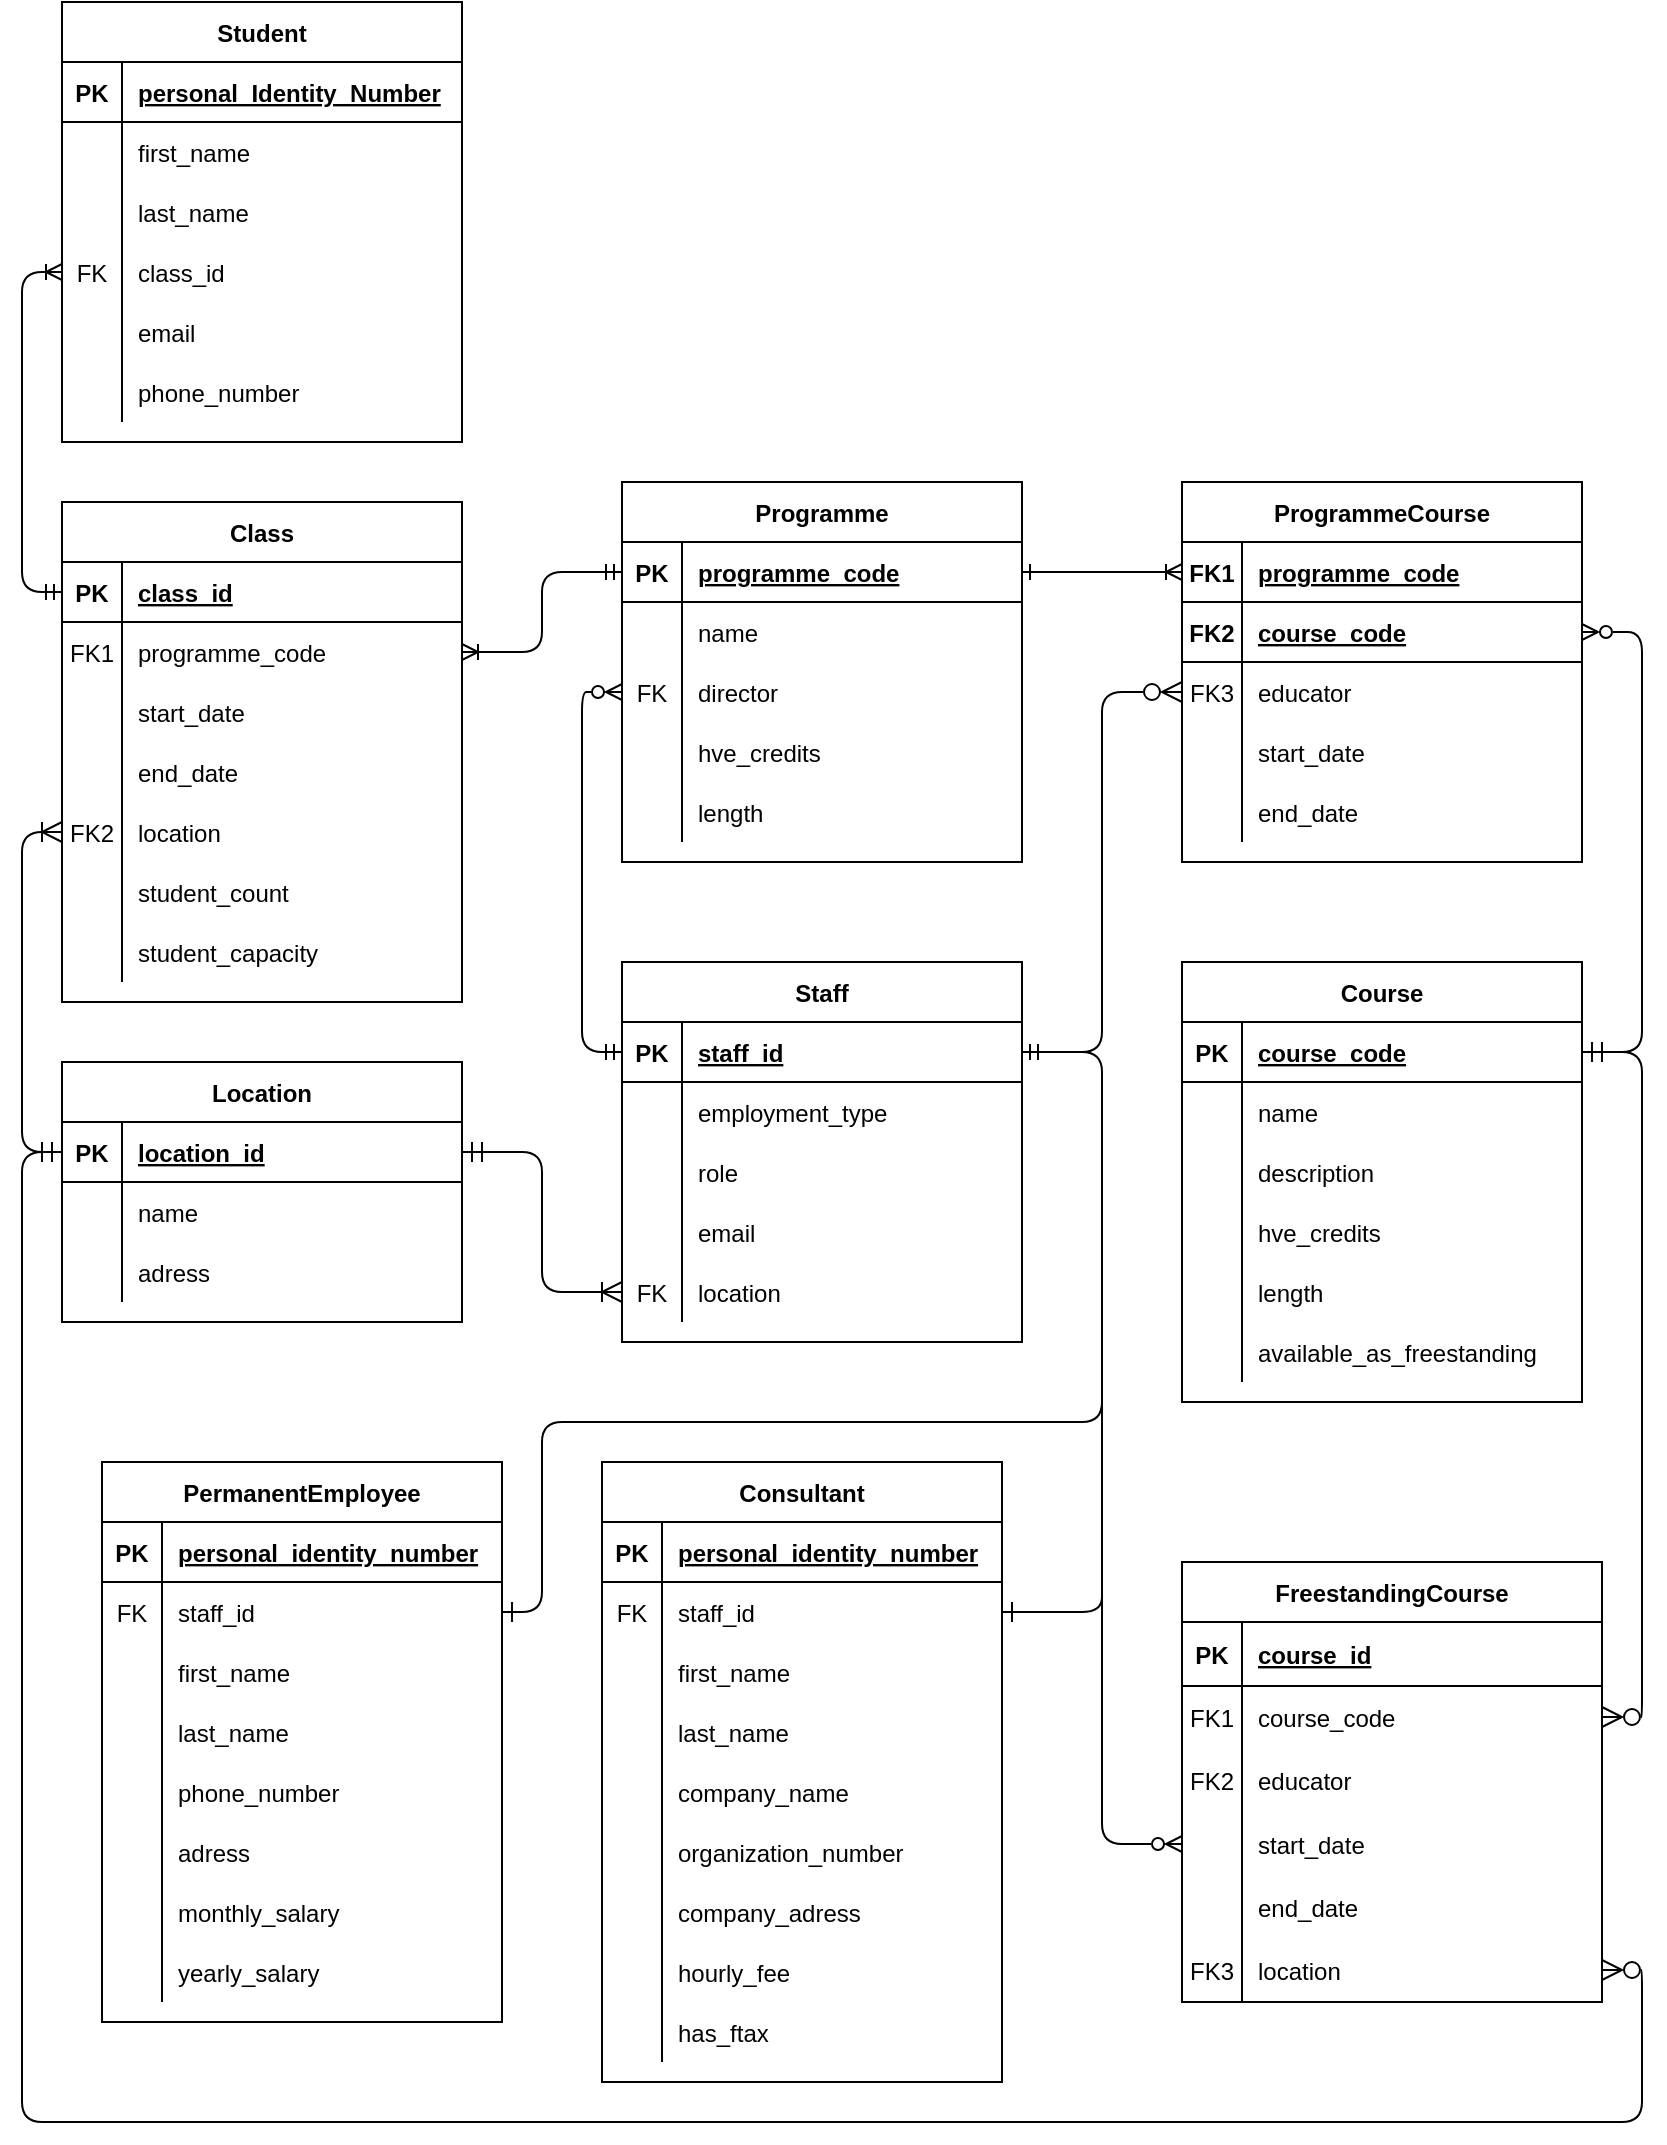 <mxfile version="26.2.10">
  <diagram id="R2lEEEUBdFMjLlhIrx00" name="Page-1">
    <mxGraphModel dx="1228" dy="835" grid="1" gridSize="10" guides="1" tooltips="1" connect="1" arrows="1" fold="1" page="1" pageScale="1" pageWidth="850" pageHeight="1100" math="0" shadow="0" extFonts="Permanent Marker^https://fonts.googleapis.com/css?family=Permanent+Marker">
      <root>
        <mxCell id="0" />
        <mxCell id="1" parent="0" />
        <mxCell id="C-vyLk0tnHw3VtMMgP7b-1" value="" style="endArrow=ERmandOne;startArrow=ERoneToMany;endFill=0;startFill=0;entryX=0;entryY=0.5;entryDx=0;entryDy=0;exitX=0;exitY=0.5;exitDx=0;exitDy=0;edgeStyle=orthogonalEdgeStyle;" parent="1" source="dHumNUF2OPXLlg6BlY8b-7" target="C-vyLk0tnHw3VtMMgP7b-3" edge="1">
          <mxGeometry width="100" height="100" relative="1" as="geometry">
            <mxPoint x="20" y="10" as="sourcePoint" />
            <mxPoint x="20" y="180" as="targetPoint" />
            <Array as="points">
              <mxPoint x="20" y="155" />
              <mxPoint x="20" y="315" />
            </Array>
          </mxGeometry>
        </mxCell>
        <mxCell id="C-vyLk0tnHw3VtMMgP7b-2" value="Class" style="shape=table;startSize=30;container=1;collapsible=1;childLayout=tableLayout;fixedRows=1;rowLines=0;fontStyle=1;align=center;resizeLast=1;" parent="1" vertex="1">
          <mxGeometry x="40" y="270" width="200" height="250" as="geometry" />
        </mxCell>
        <mxCell id="C-vyLk0tnHw3VtMMgP7b-3" value="" style="shape=partialRectangle;collapsible=0;dropTarget=0;pointerEvents=0;fillColor=none;points=[[0,0.5],[1,0.5]];portConstraint=eastwest;top=0;left=0;right=0;bottom=1;" parent="C-vyLk0tnHw3VtMMgP7b-2" vertex="1">
          <mxGeometry y="30" width="200" height="30" as="geometry" />
        </mxCell>
        <mxCell id="C-vyLk0tnHw3VtMMgP7b-4" value="PK" style="shape=partialRectangle;overflow=hidden;connectable=0;fillColor=none;top=0;left=0;bottom=0;right=0;fontStyle=1;" parent="C-vyLk0tnHw3VtMMgP7b-3" vertex="1">
          <mxGeometry width="30" height="30" as="geometry">
            <mxRectangle width="30" height="30" as="alternateBounds" />
          </mxGeometry>
        </mxCell>
        <mxCell id="C-vyLk0tnHw3VtMMgP7b-5" value="class_id" style="shape=partialRectangle;overflow=hidden;connectable=0;fillColor=none;top=0;left=0;bottom=0;right=0;align=left;spacingLeft=6;fontStyle=5;" parent="C-vyLk0tnHw3VtMMgP7b-3" vertex="1">
          <mxGeometry x="30" width="170" height="30" as="geometry">
            <mxRectangle width="170" height="30" as="alternateBounds" />
          </mxGeometry>
        </mxCell>
        <mxCell id="C-vyLk0tnHw3VtMMgP7b-6" value="" style="shape=partialRectangle;collapsible=0;dropTarget=0;pointerEvents=0;fillColor=none;points=[[0,0.5],[1,0.5]];portConstraint=eastwest;top=0;left=0;right=0;bottom=0;" parent="C-vyLk0tnHw3VtMMgP7b-2" vertex="1">
          <mxGeometry y="60" width="200" height="30" as="geometry" />
        </mxCell>
        <mxCell id="C-vyLk0tnHw3VtMMgP7b-7" value="FK1" style="shape=partialRectangle;overflow=hidden;connectable=0;fillColor=none;top=0;left=0;bottom=0;right=0;" parent="C-vyLk0tnHw3VtMMgP7b-6" vertex="1">
          <mxGeometry width="30" height="30" as="geometry">
            <mxRectangle width="30" height="30" as="alternateBounds" />
          </mxGeometry>
        </mxCell>
        <mxCell id="C-vyLk0tnHw3VtMMgP7b-8" value="programme_code" style="shape=partialRectangle;overflow=hidden;connectable=0;fillColor=none;top=0;left=0;bottom=0;right=0;align=left;spacingLeft=6;" parent="C-vyLk0tnHw3VtMMgP7b-6" vertex="1">
          <mxGeometry x="30" width="170" height="30" as="geometry">
            <mxRectangle width="170" height="30" as="alternateBounds" />
          </mxGeometry>
        </mxCell>
        <mxCell id="dHumNUF2OPXLlg6BlY8b-13" style="shape=partialRectangle;collapsible=0;dropTarget=0;pointerEvents=0;fillColor=none;points=[[0,0.5],[1,0.5]];portConstraint=eastwest;top=0;left=0;right=0;bottom=0;" parent="C-vyLk0tnHw3VtMMgP7b-2" vertex="1">
          <mxGeometry y="90" width="200" height="30" as="geometry" />
        </mxCell>
        <mxCell id="dHumNUF2OPXLlg6BlY8b-14" style="shape=partialRectangle;overflow=hidden;connectable=0;fillColor=none;top=0;left=0;bottom=0;right=0;" parent="dHumNUF2OPXLlg6BlY8b-13" vertex="1">
          <mxGeometry width="30" height="30" as="geometry">
            <mxRectangle width="30" height="30" as="alternateBounds" />
          </mxGeometry>
        </mxCell>
        <mxCell id="dHumNUF2OPXLlg6BlY8b-15" value="start_date" style="shape=partialRectangle;overflow=hidden;connectable=0;fillColor=none;top=0;left=0;bottom=0;right=0;align=left;spacingLeft=6;" parent="dHumNUF2OPXLlg6BlY8b-13" vertex="1">
          <mxGeometry x="30" width="170" height="30" as="geometry">
            <mxRectangle width="170" height="30" as="alternateBounds" />
          </mxGeometry>
        </mxCell>
        <mxCell id="dHumNUF2OPXLlg6BlY8b-10" style="shape=partialRectangle;collapsible=0;dropTarget=0;pointerEvents=0;fillColor=none;points=[[0,0.5],[1,0.5]];portConstraint=eastwest;top=0;left=0;right=0;bottom=0;" parent="C-vyLk0tnHw3VtMMgP7b-2" vertex="1">
          <mxGeometry y="120" width="200" height="30" as="geometry" />
        </mxCell>
        <mxCell id="dHumNUF2OPXLlg6BlY8b-11" style="shape=partialRectangle;overflow=hidden;connectable=0;fillColor=none;top=0;left=0;bottom=0;right=0;" parent="dHumNUF2OPXLlg6BlY8b-10" vertex="1">
          <mxGeometry width="30" height="30" as="geometry">
            <mxRectangle width="30" height="30" as="alternateBounds" />
          </mxGeometry>
        </mxCell>
        <mxCell id="dHumNUF2OPXLlg6BlY8b-12" value="end_date" style="shape=partialRectangle;overflow=hidden;connectable=0;fillColor=none;top=0;left=0;bottom=0;right=0;align=left;spacingLeft=6;" parent="dHumNUF2OPXLlg6BlY8b-10" vertex="1">
          <mxGeometry x="30" width="170" height="30" as="geometry">
            <mxRectangle width="170" height="30" as="alternateBounds" />
          </mxGeometry>
        </mxCell>
        <mxCell id="qLMSi3r9FWZDF7mqWSrU-114" style="shape=partialRectangle;collapsible=0;dropTarget=0;pointerEvents=0;fillColor=none;points=[[0,0.5],[1,0.5]];portConstraint=eastwest;top=0;left=0;right=0;bottom=0;" parent="C-vyLk0tnHw3VtMMgP7b-2" vertex="1">
          <mxGeometry y="150" width="200" height="30" as="geometry" />
        </mxCell>
        <mxCell id="qLMSi3r9FWZDF7mqWSrU-115" value="FK2" style="shape=partialRectangle;overflow=hidden;connectable=0;fillColor=none;top=0;left=0;bottom=0;right=0;" parent="qLMSi3r9FWZDF7mqWSrU-114" vertex="1">
          <mxGeometry width="30" height="30" as="geometry">
            <mxRectangle width="30" height="30" as="alternateBounds" />
          </mxGeometry>
        </mxCell>
        <mxCell id="qLMSi3r9FWZDF7mqWSrU-116" value="location" style="shape=partialRectangle;overflow=hidden;connectable=0;fillColor=none;top=0;left=0;bottom=0;right=0;align=left;spacingLeft=6;" parent="qLMSi3r9FWZDF7mqWSrU-114" vertex="1">
          <mxGeometry x="30" width="170" height="30" as="geometry">
            <mxRectangle width="170" height="30" as="alternateBounds" />
          </mxGeometry>
        </mxCell>
        <mxCell id="qLMSi3r9FWZDF7mqWSrU-126" style="shape=partialRectangle;collapsible=0;dropTarget=0;pointerEvents=0;fillColor=none;points=[[0,0.5],[1,0.5]];portConstraint=eastwest;top=0;left=0;right=0;bottom=0;" parent="C-vyLk0tnHw3VtMMgP7b-2" vertex="1">
          <mxGeometry y="180" width="200" height="30" as="geometry" />
        </mxCell>
        <mxCell id="qLMSi3r9FWZDF7mqWSrU-127" style="shape=partialRectangle;overflow=hidden;connectable=0;fillColor=none;top=0;left=0;bottom=0;right=0;" parent="qLMSi3r9FWZDF7mqWSrU-126" vertex="1">
          <mxGeometry width="30" height="30" as="geometry">
            <mxRectangle width="30" height="30" as="alternateBounds" />
          </mxGeometry>
        </mxCell>
        <mxCell id="qLMSi3r9FWZDF7mqWSrU-128" value="student_count" style="shape=partialRectangle;overflow=hidden;connectable=0;fillColor=none;top=0;left=0;bottom=0;right=0;align=left;spacingLeft=6;" parent="qLMSi3r9FWZDF7mqWSrU-126" vertex="1">
          <mxGeometry x="30" width="170" height="30" as="geometry">
            <mxRectangle width="170" height="30" as="alternateBounds" />
          </mxGeometry>
        </mxCell>
        <mxCell id="qLMSi3r9FWZDF7mqWSrU-123" style="shape=partialRectangle;collapsible=0;dropTarget=0;pointerEvents=0;fillColor=none;points=[[0,0.5],[1,0.5]];portConstraint=eastwest;top=0;left=0;right=0;bottom=0;" parent="C-vyLk0tnHw3VtMMgP7b-2" vertex="1">
          <mxGeometry y="210" width="200" height="30" as="geometry" />
        </mxCell>
        <mxCell id="qLMSi3r9FWZDF7mqWSrU-124" style="shape=partialRectangle;overflow=hidden;connectable=0;fillColor=none;top=0;left=0;bottom=0;right=0;" parent="qLMSi3r9FWZDF7mqWSrU-123" vertex="1">
          <mxGeometry width="30" height="30" as="geometry">
            <mxRectangle width="30" height="30" as="alternateBounds" />
          </mxGeometry>
        </mxCell>
        <mxCell id="qLMSi3r9FWZDF7mqWSrU-125" value="student_capacity" style="shape=partialRectangle;overflow=hidden;connectable=0;fillColor=none;top=0;left=0;bottom=0;right=0;align=left;spacingLeft=6;" parent="qLMSi3r9FWZDF7mqWSrU-123" vertex="1">
          <mxGeometry x="30" width="170" height="30" as="geometry">
            <mxRectangle width="170" height="30" as="alternateBounds" />
          </mxGeometry>
        </mxCell>
        <mxCell id="C-vyLk0tnHw3VtMMgP7b-23" value="Student" style="shape=table;startSize=30;container=1;collapsible=1;childLayout=tableLayout;fixedRows=1;rowLines=0;fontStyle=1;align=center;resizeLast=1;" parent="1" vertex="1">
          <mxGeometry x="40" y="20" width="200" height="220" as="geometry" />
        </mxCell>
        <mxCell id="C-vyLk0tnHw3VtMMgP7b-24" value="" style="shape=partialRectangle;collapsible=0;dropTarget=0;pointerEvents=0;fillColor=none;points=[[0,0.5],[1,0.5]];portConstraint=eastwest;top=0;left=0;right=0;bottom=1;" parent="C-vyLk0tnHw3VtMMgP7b-23" vertex="1">
          <mxGeometry y="30" width="200" height="30" as="geometry" />
        </mxCell>
        <mxCell id="C-vyLk0tnHw3VtMMgP7b-25" value="PK" style="shape=partialRectangle;overflow=hidden;connectable=0;fillColor=none;top=0;left=0;bottom=0;right=0;fontStyle=1;" parent="C-vyLk0tnHw3VtMMgP7b-24" vertex="1">
          <mxGeometry width="30" height="30" as="geometry">
            <mxRectangle width="30" height="30" as="alternateBounds" />
          </mxGeometry>
        </mxCell>
        <mxCell id="C-vyLk0tnHw3VtMMgP7b-26" value="personal_Identity_Number" style="shape=partialRectangle;overflow=hidden;connectable=0;fillColor=none;top=0;left=0;bottom=0;right=0;align=left;spacingLeft=6;fontStyle=5;" parent="C-vyLk0tnHw3VtMMgP7b-24" vertex="1">
          <mxGeometry x="30" width="170" height="30" as="geometry">
            <mxRectangle width="170" height="30" as="alternateBounds" />
          </mxGeometry>
        </mxCell>
        <mxCell id="C-vyLk0tnHw3VtMMgP7b-27" value="" style="shape=partialRectangle;collapsible=0;dropTarget=0;pointerEvents=0;fillColor=none;points=[[0,0.5],[1,0.5]];portConstraint=eastwest;top=0;left=0;right=0;bottom=0;" parent="C-vyLk0tnHw3VtMMgP7b-23" vertex="1">
          <mxGeometry y="60" width="200" height="30" as="geometry" />
        </mxCell>
        <mxCell id="C-vyLk0tnHw3VtMMgP7b-28" value="" style="shape=partialRectangle;overflow=hidden;connectable=0;fillColor=none;top=0;left=0;bottom=0;right=0;" parent="C-vyLk0tnHw3VtMMgP7b-27" vertex="1">
          <mxGeometry width="30" height="30" as="geometry">
            <mxRectangle width="30" height="30" as="alternateBounds" />
          </mxGeometry>
        </mxCell>
        <mxCell id="C-vyLk0tnHw3VtMMgP7b-29" value="first_name" style="shape=partialRectangle;overflow=hidden;connectable=0;fillColor=none;top=0;left=0;bottom=0;right=0;align=left;spacingLeft=6;" parent="C-vyLk0tnHw3VtMMgP7b-27" vertex="1">
          <mxGeometry x="30" width="170" height="30" as="geometry">
            <mxRectangle width="170" height="30" as="alternateBounds" />
          </mxGeometry>
        </mxCell>
        <mxCell id="dHumNUF2OPXLlg6BlY8b-1" style="shape=partialRectangle;collapsible=0;dropTarget=0;pointerEvents=0;fillColor=none;points=[[0,0.5],[1,0.5]];portConstraint=eastwest;top=0;left=0;right=0;bottom=0;" parent="C-vyLk0tnHw3VtMMgP7b-23" vertex="1">
          <mxGeometry y="90" width="200" height="30" as="geometry" />
        </mxCell>
        <mxCell id="dHumNUF2OPXLlg6BlY8b-2" style="shape=partialRectangle;overflow=hidden;connectable=0;fillColor=none;top=0;left=0;bottom=0;right=0;" parent="dHumNUF2OPXLlg6BlY8b-1" vertex="1">
          <mxGeometry width="30" height="30" as="geometry">
            <mxRectangle width="30" height="30" as="alternateBounds" />
          </mxGeometry>
        </mxCell>
        <mxCell id="dHumNUF2OPXLlg6BlY8b-3" value="last_name" style="shape=partialRectangle;overflow=hidden;connectable=0;fillColor=none;top=0;left=0;bottom=0;right=0;align=left;spacingLeft=6;" parent="dHumNUF2OPXLlg6BlY8b-1" vertex="1">
          <mxGeometry x="30" width="170" height="30" as="geometry">
            <mxRectangle width="170" height="30" as="alternateBounds" />
          </mxGeometry>
        </mxCell>
        <mxCell id="dHumNUF2OPXLlg6BlY8b-7" style="shape=partialRectangle;collapsible=0;dropTarget=0;pointerEvents=0;fillColor=none;points=[[0,0.5],[1,0.5]];portConstraint=eastwest;top=0;left=0;right=0;bottom=0;" parent="C-vyLk0tnHw3VtMMgP7b-23" vertex="1">
          <mxGeometry y="120" width="200" height="30" as="geometry" />
        </mxCell>
        <mxCell id="dHumNUF2OPXLlg6BlY8b-8" value="FK" style="shape=partialRectangle;overflow=hidden;connectable=0;fillColor=none;top=0;left=0;bottom=0;right=0;" parent="dHumNUF2OPXLlg6BlY8b-7" vertex="1">
          <mxGeometry width="30" height="30" as="geometry">
            <mxRectangle width="30" height="30" as="alternateBounds" />
          </mxGeometry>
        </mxCell>
        <mxCell id="dHumNUF2OPXLlg6BlY8b-9" value="class_id" style="shape=partialRectangle;overflow=hidden;connectable=0;fillColor=none;top=0;left=0;bottom=0;right=0;align=left;spacingLeft=6;" parent="dHumNUF2OPXLlg6BlY8b-7" vertex="1">
          <mxGeometry x="30" width="170" height="30" as="geometry">
            <mxRectangle width="170" height="30" as="alternateBounds" />
          </mxGeometry>
        </mxCell>
        <mxCell id="qLMSi3r9FWZDF7mqWSrU-64" style="shape=partialRectangle;collapsible=0;dropTarget=0;pointerEvents=0;fillColor=none;points=[[0,0.5],[1,0.5]];portConstraint=eastwest;top=0;left=0;right=0;bottom=0;" parent="C-vyLk0tnHw3VtMMgP7b-23" vertex="1">
          <mxGeometry y="150" width="200" height="30" as="geometry" />
        </mxCell>
        <mxCell id="qLMSi3r9FWZDF7mqWSrU-65" style="shape=partialRectangle;overflow=hidden;connectable=0;fillColor=none;top=0;left=0;bottom=0;right=0;" parent="qLMSi3r9FWZDF7mqWSrU-64" vertex="1">
          <mxGeometry width="30" height="30" as="geometry">
            <mxRectangle width="30" height="30" as="alternateBounds" />
          </mxGeometry>
        </mxCell>
        <mxCell id="qLMSi3r9FWZDF7mqWSrU-66" value="email" style="shape=partialRectangle;overflow=hidden;connectable=0;fillColor=none;top=0;left=0;bottom=0;right=0;align=left;spacingLeft=6;" parent="qLMSi3r9FWZDF7mqWSrU-64" vertex="1">
          <mxGeometry x="30" width="170" height="30" as="geometry">
            <mxRectangle width="170" height="30" as="alternateBounds" />
          </mxGeometry>
        </mxCell>
        <mxCell id="qLMSi3r9FWZDF7mqWSrU-61" style="shape=partialRectangle;collapsible=0;dropTarget=0;pointerEvents=0;fillColor=none;points=[[0,0.5],[1,0.5]];portConstraint=eastwest;top=0;left=0;right=0;bottom=0;" parent="C-vyLk0tnHw3VtMMgP7b-23" vertex="1">
          <mxGeometry y="180" width="200" height="30" as="geometry" />
        </mxCell>
        <mxCell id="qLMSi3r9FWZDF7mqWSrU-62" style="shape=partialRectangle;overflow=hidden;connectable=0;fillColor=none;top=0;left=0;bottom=0;right=0;" parent="qLMSi3r9FWZDF7mqWSrU-61" vertex="1">
          <mxGeometry width="30" height="30" as="geometry">
            <mxRectangle width="30" height="30" as="alternateBounds" />
          </mxGeometry>
        </mxCell>
        <mxCell id="qLMSi3r9FWZDF7mqWSrU-63" value="phone_number" style="shape=partialRectangle;overflow=hidden;connectable=0;fillColor=none;top=0;left=0;bottom=0;right=0;align=left;spacingLeft=6;" parent="qLMSi3r9FWZDF7mqWSrU-61" vertex="1">
          <mxGeometry x="30" width="170" height="30" as="geometry">
            <mxRectangle width="170" height="30" as="alternateBounds" />
          </mxGeometry>
        </mxCell>
        <mxCell id="xZkzD2Q0Obq8WRhYq4A3-30" value="" style="edgeStyle=orthogonalEdgeStyle;rounded=1;orthogonalLoop=1;jettySize=auto;html=1;entryX=1;entryY=0.5;entryDx=0;entryDy=0;endArrow=ERoneToMany;endFill=0;startArrow=ERmandOne;startFill=0;exitX=0;exitY=0.5;exitDx=0;exitDy=0;curved=0;" parent="1" source="xZkzD2Q0Obq8WRhYq4A3-2" target="C-vyLk0tnHw3VtMMgP7b-6" edge="1">
          <mxGeometry relative="1" as="geometry" />
        </mxCell>
        <mxCell id="xZkzD2Q0Obq8WRhYq4A3-32" value="" style="edgeStyle=orthogonalEdgeStyle;rounded=1;orthogonalLoop=1;jettySize=auto;html=1;endArrow=ERoneToMany;endFill=0;startArrow=ERone;startFill=0;exitX=1;exitY=0.5;exitDx=0;exitDy=0;entryX=0;entryY=0.5;entryDx=0;entryDy=0;curved=0;" parent="1" source="xZkzD2Q0Obq8WRhYq4A3-2" target="xZkzD2Q0Obq8WRhYq4A3-16" edge="1">
          <mxGeometry relative="1" as="geometry" />
        </mxCell>
        <mxCell id="xZkzD2Q0Obq8WRhYq4A3-1" value="Programme" style="shape=table;startSize=30;container=1;collapsible=1;childLayout=tableLayout;fixedRows=1;rowLines=0;fontStyle=1;align=center;resizeLast=1;" parent="1" vertex="1">
          <mxGeometry x="320" y="260" width="200" height="190" as="geometry" />
        </mxCell>
        <mxCell id="xZkzD2Q0Obq8WRhYq4A3-2" value="" style="shape=partialRectangle;collapsible=0;dropTarget=0;pointerEvents=0;fillColor=none;points=[[0,0.5],[1,0.5]];portConstraint=eastwest;top=0;left=0;right=0;bottom=1;" parent="xZkzD2Q0Obq8WRhYq4A3-1" vertex="1">
          <mxGeometry y="30" width="200" height="30" as="geometry" />
        </mxCell>
        <mxCell id="xZkzD2Q0Obq8WRhYq4A3-3" value="PK" style="shape=partialRectangle;overflow=hidden;connectable=0;fillColor=none;top=0;left=0;bottom=0;right=0;fontStyle=1;" parent="xZkzD2Q0Obq8WRhYq4A3-2" vertex="1">
          <mxGeometry width="30" height="30" as="geometry">
            <mxRectangle width="30" height="30" as="alternateBounds" />
          </mxGeometry>
        </mxCell>
        <mxCell id="xZkzD2Q0Obq8WRhYq4A3-4" value="programme_code" style="shape=partialRectangle;overflow=hidden;connectable=0;fillColor=none;top=0;left=0;bottom=0;right=0;align=left;spacingLeft=6;fontStyle=5;" parent="xZkzD2Q0Obq8WRhYq4A3-2" vertex="1">
          <mxGeometry x="30" width="170" height="30" as="geometry">
            <mxRectangle width="170" height="30" as="alternateBounds" />
          </mxGeometry>
        </mxCell>
        <mxCell id="qLMSi3r9FWZDF7mqWSrU-52" style="shape=partialRectangle;collapsible=0;dropTarget=0;pointerEvents=0;fillColor=none;points=[[0,0.5],[1,0.5]];portConstraint=eastwest;top=0;left=0;right=0;bottom=0;" parent="xZkzD2Q0Obq8WRhYq4A3-1" vertex="1">
          <mxGeometry y="60" width="200" height="30" as="geometry" />
        </mxCell>
        <mxCell id="qLMSi3r9FWZDF7mqWSrU-53" style="shape=partialRectangle;overflow=hidden;connectable=0;fillColor=none;top=0;left=0;bottom=0;right=0;" parent="qLMSi3r9FWZDF7mqWSrU-52" vertex="1">
          <mxGeometry width="30" height="30" as="geometry">
            <mxRectangle width="30" height="30" as="alternateBounds" />
          </mxGeometry>
        </mxCell>
        <mxCell id="qLMSi3r9FWZDF7mqWSrU-54" value="name" style="shape=partialRectangle;overflow=hidden;connectable=0;fillColor=none;top=0;left=0;bottom=0;right=0;align=left;spacingLeft=6;" parent="qLMSi3r9FWZDF7mqWSrU-52" vertex="1">
          <mxGeometry x="30" width="170" height="30" as="geometry">
            <mxRectangle width="170" height="30" as="alternateBounds" />
          </mxGeometry>
        </mxCell>
        <mxCell id="xZkzD2Q0Obq8WRhYq4A3-5" value="" style="shape=partialRectangle;collapsible=0;dropTarget=0;pointerEvents=0;fillColor=none;points=[[0,0.5],[1,0.5]];portConstraint=eastwest;top=0;left=0;right=0;bottom=0;" parent="xZkzD2Q0Obq8WRhYq4A3-1" vertex="1">
          <mxGeometry y="90" width="200" height="30" as="geometry" />
        </mxCell>
        <mxCell id="xZkzD2Q0Obq8WRhYq4A3-6" value="FK" style="shape=partialRectangle;overflow=hidden;connectable=0;fillColor=none;top=0;left=0;bottom=0;right=0;" parent="xZkzD2Q0Obq8WRhYq4A3-5" vertex="1">
          <mxGeometry width="30" height="30" as="geometry">
            <mxRectangle width="30" height="30" as="alternateBounds" />
          </mxGeometry>
        </mxCell>
        <mxCell id="xZkzD2Q0Obq8WRhYq4A3-7" value="director" style="shape=partialRectangle;overflow=hidden;connectable=0;fillColor=none;top=0;left=0;bottom=0;right=0;align=left;spacingLeft=6;" parent="xZkzD2Q0Obq8WRhYq4A3-5" vertex="1">
          <mxGeometry x="30" width="170" height="30" as="geometry">
            <mxRectangle width="170" height="30" as="alternateBounds" />
          </mxGeometry>
        </mxCell>
        <mxCell id="dHumNUF2OPXLlg6BlY8b-19" style="shape=partialRectangle;collapsible=0;dropTarget=0;pointerEvents=0;fillColor=none;points=[[0,0.5],[1,0.5]];portConstraint=eastwest;top=0;left=0;right=0;bottom=0;" parent="xZkzD2Q0Obq8WRhYq4A3-1" vertex="1">
          <mxGeometry y="120" width="200" height="30" as="geometry" />
        </mxCell>
        <mxCell id="dHumNUF2OPXLlg6BlY8b-20" style="shape=partialRectangle;overflow=hidden;connectable=0;fillColor=none;top=0;left=0;bottom=0;right=0;" parent="dHumNUF2OPXLlg6BlY8b-19" vertex="1">
          <mxGeometry width="30" height="30" as="geometry">
            <mxRectangle width="30" height="30" as="alternateBounds" />
          </mxGeometry>
        </mxCell>
        <mxCell id="dHumNUF2OPXLlg6BlY8b-21" value="hve_credits" style="shape=partialRectangle;overflow=hidden;connectable=0;fillColor=none;top=0;left=0;bottom=0;right=0;align=left;spacingLeft=6;" parent="dHumNUF2OPXLlg6BlY8b-19" vertex="1">
          <mxGeometry x="30" width="170" height="30" as="geometry">
            <mxRectangle width="170" height="30" as="alternateBounds" />
          </mxGeometry>
        </mxCell>
        <mxCell id="qLMSi3r9FWZDF7mqWSrU-55" style="shape=partialRectangle;collapsible=0;dropTarget=0;pointerEvents=0;fillColor=none;points=[[0,0.5],[1,0.5]];portConstraint=eastwest;top=0;left=0;right=0;bottom=0;" parent="xZkzD2Q0Obq8WRhYq4A3-1" vertex="1">
          <mxGeometry y="150" width="200" height="30" as="geometry" />
        </mxCell>
        <mxCell id="qLMSi3r9FWZDF7mqWSrU-56" style="shape=partialRectangle;overflow=hidden;connectable=0;fillColor=none;top=0;left=0;bottom=0;right=0;" parent="qLMSi3r9FWZDF7mqWSrU-55" vertex="1">
          <mxGeometry width="30" height="30" as="geometry">
            <mxRectangle width="30" height="30" as="alternateBounds" />
          </mxGeometry>
        </mxCell>
        <mxCell id="qLMSi3r9FWZDF7mqWSrU-57" value="length" style="shape=partialRectangle;overflow=hidden;connectable=0;fillColor=none;top=0;left=0;bottom=0;right=0;align=left;spacingLeft=6;" parent="qLMSi3r9FWZDF7mqWSrU-55" vertex="1">
          <mxGeometry x="30" width="170" height="30" as="geometry">
            <mxRectangle width="170" height="30" as="alternateBounds" />
          </mxGeometry>
        </mxCell>
        <mxCell id="xZkzD2Q0Obq8WRhYq4A3-8" value="Consultant" style="shape=table;startSize=30;container=1;collapsible=1;childLayout=tableLayout;fixedRows=1;rowLines=0;fontStyle=1;align=center;resizeLast=1;" parent="1" vertex="1">
          <mxGeometry x="310" y="750" width="200" height="310" as="geometry" />
        </mxCell>
        <mxCell id="xZkzD2Q0Obq8WRhYq4A3-9" value="" style="shape=partialRectangle;collapsible=0;dropTarget=0;pointerEvents=0;fillColor=none;points=[[0,0.5],[1,0.5]];portConstraint=eastwest;top=0;left=0;right=0;bottom=1;" parent="xZkzD2Q0Obq8WRhYq4A3-8" vertex="1">
          <mxGeometry y="30" width="200" height="30" as="geometry" />
        </mxCell>
        <mxCell id="xZkzD2Q0Obq8WRhYq4A3-10" value="PK" style="shape=partialRectangle;overflow=hidden;connectable=0;fillColor=none;top=0;left=0;bottom=0;right=0;fontStyle=1;" parent="xZkzD2Q0Obq8WRhYq4A3-9" vertex="1">
          <mxGeometry width="30" height="30" as="geometry">
            <mxRectangle width="30" height="30" as="alternateBounds" />
          </mxGeometry>
        </mxCell>
        <mxCell id="xZkzD2Q0Obq8WRhYq4A3-11" value="personal_identity_number" style="shape=partialRectangle;overflow=hidden;connectable=0;fillColor=none;top=0;left=0;bottom=0;right=0;align=left;spacingLeft=6;fontStyle=5;" parent="xZkzD2Q0Obq8WRhYq4A3-9" vertex="1">
          <mxGeometry x="30" width="170" height="30" as="geometry">
            <mxRectangle width="170" height="30" as="alternateBounds" />
          </mxGeometry>
        </mxCell>
        <mxCell id="dHumNUF2OPXLlg6BlY8b-62" style="shape=partialRectangle;collapsible=0;dropTarget=0;pointerEvents=0;fillColor=none;points=[[0,0.5],[1,0.5]];portConstraint=eastwest;top=0;left=0;right=0;bottom=0;" parent="xZkzD2Q0Obq8WRhYq4A3-8" vertex="1">
          <mxGeometry y="60" width="200" height="30" as="geometry" />
        </mxCell>
        <mxCell id="dHumNUF2OPXLlg6BlY8b-63" value="FK" style="shape=partialRectangle;overflow=hidden;connectable=0;fillColor=none;top=0;left=0;bottom=0;right=0;" parent="dHumNUF2OPXLlg6BlY8b-62" vertex="1">
          <mxGeometry width="30" height="30" as="geometry">
            <mxRectangle width="30" height="30" as="alternateBounds" />
          </mxGeometry>
        </mxCell>
        <mxCell id="dHumNUF2OPXLlg6BlY8b-64" value="staff_id" style="shape=partialRectangle;overflow=hidden;connectable=0;fillColor=none;top=0;left=0;bottom=0;right=0;align=left;spacingLeft=6;" parent="dHumNUF2OPXLlg6BlY8b-62" vertex="1">
          <mxGeometry x="30" width="170" height="30" as="geometry">
            <mxRectangle width="170" height="30" as="alternateBounds" />
          </mxGeometry>
        </mxCell>
        <mxCell id="qLMSi3r9FWZDF7mqWSrU-14" style="shape=partialRectangle;collapsible=0;dropTarget=0;pointerEvents=0;fillColor=none;points=[[0,0.5],[1,0.5]];portConstraint=eastwest;top=0;left=0;right=0;bottom=0;" parent="xZkzD2Q0Obq8WRhYq4A3-8" vertex="1">
          <mxGeometry y="90" width="200" height="30" as="geometry" />
        </mxCell>
        <mxCell id="qLMSi3r9FWZDF7mqWSrU-15" style="shape=partialRectangle;overflow=hidden;connectable=0;fillColor=none;top=0;left=0;bottom=0;right=0;" parent="qLMSi3r9FWZDF7mqWSrU-14" vertex="1">
          <mxGeometry width="30" height="30" as="geometry">
            <mxRectangle width="30" height="30" as="alternateBounds" />
          </mxGeometry>
        </mxCell>
        <mxCell id="qLMSi3r9FWZDF7mqWSrU-16" value="first_name" style="shape=partialRectangle;overflow=hidden;connectable=0;fillColor=none;top=0;left=0;bottom=0;right=0;align=left;spacingLeft=6;" parent="qLMSi3r9FWZDF7mqWSrU-14" vertex="1">
          <mxGeometry x="30" width="170" height="30" as="geometry">
            <mxRectangle width="170" height="30" as="alternateBounds" />
          </mxGeometry>
        </mxCell>
        <mxCell id="qLMSi3r9FWZDF7mqWSrU-11" style="shape=partialRectangle;collapsible=0;dropTarget=0;pointerEvents=0;fillColor=none;points=[[0,0.5],[1,0.5]];portConstraint=eastwest;top=0;left=0;right=0;bottom=0;" parent="xZkzD2Q0Obq8WRhYq4A3-8" vertex="1">
          <mxGeometry y="120" width="200" height="30" as="geometry" />
        </mxCell>
        <mxCell id="qLMSi3r9FWZDF7mqWSrU-12" style="shape=partialRectangle;overflow=hidden;connectable=0;fillColor=none;top=0;left=0;bottom=0;right=0;" parent="qLMSi3r9FWZDF7mqWSrU-11" vertex="1">
          <mxGeometry width="30" height="30" as="geometry">
            <mxRectangle width="30" height="30" as="alternateBounds" />
          </mxGeometry>
        </mxCell>
        <mxCell id="qLMSi3r9FWZDF7mqWSrU-13" value="last_name" style="shape=partialRectangle;overflow=hidden;connectable=0;fillColor=none;top=0;left=0;bottom=0;right=0;align=left;spacingLeft=6;" parent="qLMSi3r9FWZDF7mqWSrU-11" vertex="1">
          <mxGeometry x="30" width="170" height="30" as="geometry">
            <mxRectangle width="170" height="30" as="alternateBounds" />
          </mxGeometry>
        </mxCell>
        <mxCell id="xZkzD2Q0Obq8WRhYq4A3-12" value="" style="shape=partialRectangle;collapsible=0;dropTarget=0;pointerEvents=0;fillColor=none;points=[[0,0.5],[1,0.5]];portConstraint=eastwest;top=0;left=0;right=0;bottom=0;" parent="xZkzD2Q0Obq8WRhYq4A3-8" vertex="1">
          <mxGeometry y="150" width="200" height="30" as="geometry" />
        </mxCell>
        <mxCell id="xZkzD2Q0Obq8WRhYq4A3-13" value="" style="shape=partialRectangle;overflow=hidden;connectable=0;fillColor=none;top=0;left=0;bottom=0;right=0;" parent="xZkzD2Q0Obq8WRhYq4A3-12" vertex="1">
          <mxGeometry width="30" height="30" as="geometry">
            <mxRectangle width="30" height="30" as="alternateBounds" />
          </mxGeometry>
        </mxCell>
        <mxCell id="xZkzD2Q0Obq8WRhYq4A3-14" value="company_name" style="shape=partialRectangle;overflow=hidden;connectable=0;fillColor=none;top=0;left=0;bottom=0;right=0;align=left;spacingLeft=6;" parent="xZkzD2Q0Obq8WRhYq4A3-12" vertex="1">
          <mxGeometry x="30" width="170" height="30" as="geometry">
            <mxRectangle width="170" height="30" as="alternateBounds" />
          </mxGeometry>
        </mxCell>
        <mxCell id="dHumNUF2OPXLlg6BlY8b-49" style="shape=partialRectangle;collapsible=0;dropTarget=0;pointerEvents=0;fillColor=none;points=[[0,0.5],[1,0.5]];portConstraint=eastwest;top=0;left=0;right=0;bottom=0;" parent="xZkzD2Q0Obq8WRhYq4A3-8" vertex="1">
          <mxGeometry y="180" width="200" height="30" as="geometry" />
        </mxCell>
        <mxCell id="dHumNUF2OPXLlg6BlY8b-50" style="shape=partialRectangle;overflow=hidden;connectable=0;fillColor=none;top=0;left=0;bottom=0;right=0;" parent="dHumNUF2OPXLlg6BlY8b-49" vertex="1">
          <mxGeometry width="30" height="30" as="geometry">
            <mxRectangle width="30" height="30" as="alternateBounds" />
          </mxGeometry>
        </mxCell>
        <mxCell id="dHumNUF2OPXLlg6BlY8b-51" value="organization_number" style="shape=partialRectangle;overflow=hidden;connectable=0;fillColor=none;top=0;left=0;bottom=0;right=0;align=left;spacingLeft=6;" parent="dHumNUF2OPXLlg6BlY8b-49" vertex="1">
          <mxGeometry x="30" width="170" height="30" as="geometry">
            <mxRectangle width="170" height="30" as="alternateBounds" />
          </mxGeometry>
        </mxCell>
        <mxCell id="dHumNUF2OPXLlg6BlY8b-55" style="shape=partialRectangle;collapsible=0;dropTarget=0;pointerEvents=0;fillColor=none;points=[[0,0.5],[1,0.5]];portConstraint=eastwest;top=0;left=0;right=0;bottom=0;" parent="xZkzD2Q0Obq8WRhYq4A3-8" vertex="1">
          <mxGeometry y="210" width="200" height="30" as="geometry" />
        </mxCell>
        <mxCell id="dHumNUF2OPXLlg6BlY8b-56" style="shape=partialRectangle;overflow=hidden;connectable=0;fillColor=none;top=0;left=0;bottom=0;right=0;" parent="dHumNUF2OPXLlg6BlY8b-55" vertex="1">
          <mxGeometry width="30" height="30" as="geometry">
            <mxRectangle width="30" height="30" as="alternateBounds" />
          </mxGeometry>
        </mxCell>
        <mxCell id="dHumNUF2OPXLlg6BlY8b-57" value="company_adress" style="shape=partialRectangle;overflow=hidden;connectable=0;fillColor=none;top=0;left=0;bottom=0;right=0;align=left;spacingLeft=6;" parent="dHumNUF2OPXLlg6BlY8b-55" vertex="1">
          <mxGeometry x="30" width="170" height="30" as="geometry">
            <mxRectangle width="170" height="30" as="alternateBounds" />
          </mxGeometry>
        </mxCell>
        <mxCell id="dHumNUF2OPXLlg6BlY8b-52" style="shape=partialRectangle;collapsible=0;dropTarget=0;pointerEvents=0;fillColor=none;points=[[0,0.5],[1,0.5]];portConstraint=eastwest;top=0;left=0;right=0;bottom=0;" parent="xZkzD2Q0Obq8WRhYq4A3-8" vertex="1">
          <mxGeometry y="240" width="200" height="30" as="geometry" />
        </mxCell>
        <mxCell id="dHumNUF2OPXLlg6BlY8b-53" style="shape=partialRectangle;overflow=hidden;connectable=0;fillColor=none;top=0;left=0;bottom=0;right=0;" parent="dHumNUF2OPXLlg6BlY8b-52" vertex="1">
          <mxGeometry width="30" height="30" as="geometry">
            <mxRectangle width="30" height="30" as="alternateBounds" />
          </mxGeometry>
        </mxCell>
        <mxCell id="dHumNUF2OPXLlg6BlY8b-54" value="hourly_fee" style="shape=partialRectangle;overflow=hidden;connectable=0;fillColor=none;top=0;left=0;bottom=0;right=0;align=left;spacingLeft=6;" parent="dHumNUF2OPXLlg6BlY8b-52" vertex="1">
          <mxGeometry x="30" width="170" height="30" as="geometry">
            <mxRectangle width="170" height="30" as="alternateBounds" />
          </mxGeometry>
        </mxCell>
        <mxCell id="qLMSi3r9FWZDF7mqWSrU-18" style="shape=partialRectangle;collapsible=0;dropTarget=0;pointerEvents=0;fillColor=none;points=[[0,0.5],[1,0.5]];portConstraint=eastwest;top=0;left=0;right=0;bottom=0;" parent="xZkzD2Q0Obq8WRhYq4A3-8" vertex="1">
          <mxGeometry y="270" width="200" height="30" as="geometry" />
        </mxCell>
        <mxCell id="qLMSi3r9FWZDF7mqWSrU-19" style="shape=partialRectangle;overflow=hidden;connectable=0;fillColor=none;top=0;left=0;bottom=0;right=0;" parent="qLMSi3r9FWZDF7mqWSrU-18" vertex="1">
          <mxGeometry width="30" height="30" as="geometry">
            <mxRectangle width="30" height="30" as="alternateBounds" />
          </mxGeometry>
        </mxCell>
        <mxCell id="qLMSi3r9FWZDF7mqWSrU-20" value="has_ftax" style="shape=partialRectangle;overflow=hidden;connectable=0;fillColor=none;top=0;left=0;bottom=0;right=0;align=left;spacingLeft=6;" parent="qLMSi3r9FWZDF7mqWSrU-18" vertex="1">
          <mxGeometry x="30" width="170" height="30" as="geometry">
            <mxRectangle width="170" height="30" as="alternateBounds" />
          </mxGeometry>
        </mxCell>
        <mxCell id="xZkzD2Q0Obq8WRhYq4A3-47" value="" style="edgeStyle=orthogonalEdgeStyle;rounded=1;orthogonalLoop=1;jettySize=auto;html=1;entryX=1;entryY=0.5;entryDx=0;entryDy=0;startArrow=ERzeroToMany;startFill=0;endArrow=none;endFill=0;exitX=1;exitY=0.5;exitDx=0;exitDy=0;curved=0;" parent="1" source="xZkzD2Q0Obq8WRhYq4A3-19" target="xZkzD2Q0Obq8WRhYq4A3-41" edge="1">
          <mxGeometry relative="1" as="geometry">
            <Array as="points">
              <mxPoint x="830" y="335" />
              <mxPoint x="830" y="545" />
            </Array>
          </mxGeometry>
        </mxCell>
        <mxCell id="xZkzD2Q0Obq8WRhYq4A3-15" value="ProgrammeCourse" style="shape=table;startSize=30;container=1;collapsible=1;childLayout=tableLayout;fixedRows=1;rowLines=0;fontStyle=1;align=center;resizeLast=1;strokeColor=default;fillColor=default;" parent="1" vertex="1">
          <mxGeometry x="600" y="260" width="200" height="190" as="geometry" />
        </mxCell>
        <mxCell id="xZkzD2Q0Obq8WRhYq4A3-16" value="" style="shape=partialRectangle;collapsible=0;dropTarget=0;pointerEvents=0;fillColor=none;points=[[0,0.5],[1,0.5]];portConstraint=eastwest;top=0;left=0;right=0;bottom=1;" parent="xZkzD2Q0Obq8WRhYq4A3-15" vertex="1">
          <mxGeometry y="30" width="200" height="30" as="geometry" />
        </mxCell>
        <mxCell id="xZkzD2Q0Obq8WRhYq4A3-17" value="FK1" style="shape=partialRectangle;overflow=hidden;connectable=0;fillColor=none;top=0;left=0;bottom=0;right=0;fontStyle=1;" parent="xZkzD2Q0Obq8WRhYq4A3-16" vertex="1">
          <mxGeometry width="30" height="30" as="geometry">
            <mxRectangle width="30" height="30" as="alternateBounds" />
          </mxGeometry>
        </mxCell>
        <mxCell id="xZkzD2Q0Obq8WRhYq4A3-18" value="programme_code" style="shape=partialRectangle;overflow=hidden;connectable=0;fillColor=none;top=0;left=0;bottom=0;right=0;align=left;spacingLeft=6;fontStyle=5;strokeColor=default;perimeterSpacing=0;" parent="xZkzD2Q0Obq8WRhYq4A3-16" vertex="1">
          <mxGeometry x="30" width="170" height="30" as="geometry">
            <mxRectangle width="170" height="30" as="alternateBounds" />
          </mxGeometry>
        </mxCell>
        <mxCell id="xZkzD2Q0Obq8WRhYq4A3-19" value="" style="shape=partialRectangle;collapsible=0;dropTarget=0;pointerEvents=0;fillColor=none;points=[[0,0.5],[1,0.5]];portConstraint=eastwest;top=0;left=0;right=0;bottom=0;strokeWidth=13;" parent="xZkzD2Q0Obq8WRhYq4A3-15" vertex="1">
          <mxGeometry y="60" width="200" height="30" as="geometry" />
        </mxCell>
        <mxCell id="xZkzD2Q0Obq8WRhYq4A3-20" value="FK2" style="shape=partialRectangle;overflow=hidden;connectable=0;fillColor=none;top=0;left=0;bottom=1;right=0;strokeColor=default;fontStyle=1" parent="xZkzD2Q0Obq8WRhYq4A3-19" vertex="1">
          <mxGeometry width="30" height="30" as="geometry">
            <mxRectangle width="30" height="30" as="alternateBounds" />
          </mxGeometry>
        </mxCell>
        <mxCell id="xZkzD2Q0Obq8WRhYq4A3-21" value="course_code" style="shape=partialRectangle;overflow=hidden;connectable=0;fillColor=none;top=0;left=0;bottom=1;right=0;align=left;spacingLeft=6;strokeColor=default;shadow=0;fontStyle=5" parent="xZkzD2Q0Obq8WRhYq4A3-19" vertex="1">
          <mxGeometry x="30" width="170" height="30" as="geometry">
            <mxRectangle width="170" height="30" as="alternateBounds" />
          </mxGeometry>
        </mxCell>
        <mxCell id="eL34MTcZ_aY2pSMjih3Y-16" style="shape=partialRectangle;collapsible=0;dropTarget=0;pointerEvents=0;fillColor=none;points=[[0,0.5],[1,0.5]];portConstraint=eastwest;top=0;left=0;right=0;bottom=0;" parent="xZkzD2Q0Obq8WRhYq4A3-15" vertex="1">
          <mxGeometry y="90" width="200" height="30" as="geometry" />
        </mxCell>
        <mxCell id="eL34MTcZ_aY2pSMjih3Y-17" value="FK3" style="shape=partialRectangle;overflow=hidden;connectable=0;fillColor=none;top=0;left=0;bottom=0;right=0;" parent="eL34MTcZ_aY2pSMjih3Y-16" vertex="1">
          <mxGeometry width="30" height="30" as="geometry">
            <mxRectangle width="30" height="30" as="alternateBounds" />
          </mxGeometry>
        </mxCell>
        <mxCell id="eL34MTcZ_aY2pSMjih3Y-18" value="educator" style="shape=partialRectangle;overflow=hidden;connectable=0;fillColor=none;top=0;left=0;bottom=0;right=0;align=left;spacingLeft=6;" parent="eL34MTcZ_aY2pSMjih3Y-16" vertex="1">
          <mxGeometry x="30" width="170" height="30" as="geometry">
            <mxRectangle width="170" height="30" as="alternateBounds" />
          </mxGeometry>
        </mxCell>
        <mxCell id="qLMSi3r9FWZDF7mqWSrU-70" style="shape=partialRectangle;collapsible=0;dropTarget=0;pointerEvents=0;fillColor=none;points=[[0,0.5],[1,0.5]];portConstraint=eastwest;top=0;left=0;right=0;bottom=0;" parent="xZkzD2Q0Obq8WRhYq4A3-15" vertex="1">
          <mxGeometry y="120" width="200" height="30" as="geometry" />
        </mxCell>
        <mxCell id="qLMSi3r9FWZDF7mqWSrU-71" style="shape=partialRectangle;overflow=hidden;connectable=0;fillColor=none;top=0;left=0;bottom=0;right=0;" parent="qLMSi3r9FWZDF7mqWSrU-70" vertex="1">
          <mxGeometry width="30" height="30" as="geometry">
            <mxRectangle width="30" height="30" as="alternateBounds" />
          </mxGeometry>
        </mxCell>
        <mxCell id="qLMSi3r9FWZDF7mqWSrU-72" value="start_date" style="shape=partialRectangle;overflow=hidden;connectable=0;fillColor=none;top=0;left=0;bottom=0;right=0;align=left;spacingLeft=6;" parent="qLMSi3r9FWZDF7mqWSrU-70" vertex="1">
          <mxGeometry x="30" width="170" height="30" as="geometry">
            <mxRectangle width="170" height="30" as="alternateBounds" />
          </mxGeometry>
        </mxCell>
        <mxCell id="qLMSi3r9FWZDF7mqWSrU-73" style="shape=partialRectangle;collapsible=0;dropTarget=0;pointerEvents=0;fillColor=none;points=[[0,0.5],[1,0.5]];portConstraint=eastwest;top=0;left=0;right=0;bottom=0;" parent="xZkzD2Q0Obq8WRhYq4A3-15" vertex="1">
          <mxGeometry y="150" width="200" height="30" as="geometry" />
        </mxCell>
        <mxCell id="qLMSi3r9FWZDF7mqWSrU-74" style="shape=partialRectangle;overflow=hidden;connectable=0;fillColor=none;top=0;left=0;bottom=0;right=0;" parent="qLMSi3r9FWZDF7mqWSrU-73" vertex="1">
          <mxGeometry width="30" height="30" as="geometry">
            <mxRectangle width="30" height="30" as="alternateBounds" />
          </mxGeometry>
        </mxCell>
        <mxCell id="qLMSi3r9FWZDF7mqWSrU-75" value="end_date" style="shape=partialRectangle;overflow=hidden;connectable=0;fillColor=none;top=0;left=0;bottom=0;right=0;align=left;spacingLeft=6;" parent="qLMSi3r9FWZDF7mqWSrU-73" vertex="1">
          <mxGeometry x="30" width="170" height="30" as="geometry">
            <mxRectangle width="170" height="30" as="alternateBounds" />
          </mxGeometry>
        </mxCell>
        <mxCell id="xZkzD2Q0Obq8WRhYq4A3-31" value="" style="rounded=1;orthogonalLoop=1;jettySize=auto;html=1;entryX=0;entryY=0.5;entryDx=0;entryDy=0;endArrow=ERzeroToMany;endFill=0;startArrow=ERmandOne;startFill=0;exitX=0;exitY=0.5;exitDx=0;exitDy=0;edgeStyle=orthogonalEdgeStyle;" parent="1" source="COiOzvhMRKGEF7edbdQ5-2" target="xZkzD2Q0Obq8WRhYq4A3-5" edge="1">
          <mxGeometry relative="1" as="geometry" />
        </mxCell>
        <mxCell id="qLMSi3r9FWZDF7mqWSrU-133" style="edgeStyle=orthogonalEdgeStyle;rounded=1;orthogonalLoop=1;jettySize=auto;html=1;entryX=0;entryY=0.5;entryDx=0;entryDy=0;fontSize=12;startSize=8;endSize=8;exitX=1;exitY=0.5;exitDx=0;exitDy=0;startArrow=ERmandOne;startFill=0;endArrow=ERoneToMany;endFill=0;curved=0;" parent="1" source="xZkzD2Q0Obq8WRhYq4A3-34" target="qLMSi3r9FWZDF7mqWSrU-117" edge="1">
          <mxGeometry relative="1" as="geometry" />
        </mxCell>
        <mxCell id="qLMSi3r9FWZDF7mqWSrU-134" style="rounded=1;orthogonalLoop=1;jettySize=auto;html=1;entryX=1;entryY=0.5;entryDx=0;entryDy=0;fontSize=12;startSize=8;endSize=8;exitX=0;exitY=0.5;exitDx=0;exitDy=0;endArrow=ERzeroToMany;endFill=0;edgeStyle=orthogonalEdgeStyle;" parent="1" source="xZkzD2Q0Obq8WRhYq4A3-34" target="qLMSi3r9FWZDF7mqWSrU-120" edge="1">
          <mxGeometry relative="1" as="geometry">
            <Array as="points">
              <mxPoint x="20" y="595" />
              <mxPoint x="20" y="1080" />
              <mxPoint x="830" y="1080" />
              <mxPoint x="830" y="1004" />
            </Array>
          </mxGeometry>
        </mxCell>
        <mxCell id="xZkzD2Q0Obq8WRhYq4A3-33" value="Location" style="shape=table;startSize=30;container=1;collapsible=1;childLayout=tableLayout;fixedRows=1;rowLines=0;fontStyle=1;align=center;resizeLast=1;" parent="1" vertex="1">
          <mxGeometry x="40" y="550" width="200" height="130" as="geometry" />
        </mxCell>
        <mxCell id="xZkzD2Q0Obq8WRhYq4A3-34" value="" style="shape=partialRectangle;collapsible=0;dropTarget=0;pointerEvents=0;fillColor=none;points=[[0,0.5],[1,0.5]];portConstraint=eastwest;top=0;left=0;right=0;bottom=1;" parent="xZkzD2Q0Obq8WRhYq4A3-33" vertex="1">
          <mxGeometry y="30" width="200" height="30" as="geometry" />
        </mxCell>
        <mxCell id="xZkzD2Q0Obq8WRhYq4A3-35" value="PK" style="shape=partialRectangle;overflow=hidden;connectable=0;fillColor=none;top=0;left=0;bottom=0;right=0;fontStyle=1;" parent="xZkzD2Q0Obq8WRhYq4A3-34" vertex="1">
          <mxGeometry width="30" height="30" as="geometry">
            <mxRectangle width="30" height="30" as="alternateBounds" />
          </mxGeometry>
        </mxCell>
        <mxCell id="xZkzD2Q0Obq8WRhYq4A3-36" value="location_id" style="shape=partialRectangle;overflow=hidden;connectable=0;fillColor=none;top=0;left=0;bottom=0;right=0;align=left;spacingLeft=6;fontStyle=5;" parent="xZkzD2Q0Obq8WRhYq4A3-34" vertex="1">
          <mxGeometry x="30" width="170" height="30" as="geometry">
            <mxRectangle width="170" height="30" as="alternateBounds" />
          </mxGeometry>
        </mxCell>
        <mxCell id="xZkzD2Q0Obq8WRhYq4A3-37" value="" style="shape=partialRectangle;collapsible=0;dropTarget=0;pointerEvents=0;fillColor=none;points=[[0,0.5],[1,0.5]];portConstraint=eastwest;top=0;left=0;right=0;bottom=0;" parent="xZkzD2Q0Obq8WRhYq4A3-33" vertex="1">
          <mxGeometry y="60" width="200" height="30" as="geometry" />
        </mxCell>
        <mxCell id="xZkzD2Q0Obq8WRhYq4A3-38" value="" style="shape=partialRectangle;overflow=hidden;connectable=0;fillColor=none;top=0;left=0;bottom=0;right=0;" parent="xZkzD2Q0Obq8WRhYq4A3-37" vertex="1">
          <mxGeometry width="30" height="30" as="geometry">
            <mxRectangle width="30" height="30" as="alternateBounds" />
          </mxGeometry>
        </mxCell>
        <mxCell id="xZkzD2Q0Obq8WRhYq4A3-39" value="name" style="shape=partialRectangle;overflow=hidden;connectable=0;fillColor=none;top=0;left=0;bottom=0;right=0;align=left;spacingLeft=6;" parent="xZkzD2Q0Obq8WRhYq4A3-37" vertex="1">
          <mxGeometry x="30" width="170" height="30" as="geometry">
            <mxRectangle width="170" height="30" as="alternateBounds" />
          </mxGeometry>
        </mxCell>
        <mxCell id="qLMSi3r9FWZDF7mqWSrU-130" style="shape=partialRectangle;collapsible=0;dropTarget=0;pointerEvents=0;fillColor=none;points=[[0,0.5],[1,0.5]];portConstraint=eastwest;top=0;left=0;right=0;bottom=0;" parent="xZkzD2Q0Obq8WRhYq4A3-33" vertex="1">
          <mxGeometry y="90" width="200" height="30" as="geometry" />
        </mxCell>
        <mxCell id="qLMSi3r9FWZDF7mqWSrU-131" style="shape=partialRectangle;overflow=hidden;connectable=0;fillColor=none;top=0;left=0;bottom=0;right=0;" parent="qLMSi3r9FWZDF7mqWSrU-130" vertex="1">
          <mxGeometry width="30" height="30" as="geometry">
            <mxRectangle width="30" height="30" as="alternateBounds" />
          </mxGeometry>
        </mxCell>
        <mxCell id="qLMSi3r9FWZDF7mqWSrU-132" value="adress" style="shape=partialRectangle;overflow=hidden;connectable=0;fillColor=none;top=0;left=0;bottom=0;right=0;align=left;spacingLeft=6;" parent="qLMSi3r9FWZDF7mqWSrU-130" vertex="1">
          <mxGeometry x="30" width="170" height="30" as="geometry">
            <mxRectangle width="170" height="30" as="alternateBounds" />
          </mxGeometry>
        </mxCell>
        <mxCell id="qLMSi3r9FWZDF7mqWSrU-113" style="edgeStyle=orthogonalEdgeStyle;rounded=1;orthogonalLoop=1;jettySize=auto;html=1;fontSize=12;startSize=8;endSize=8;startArrow=ERmandOne;startFill=0;endArrow=ERone;endFill=0;exitX=1;exitY=0.5;exitDx=0;exitDy=0;entryX=1;entryY=0.5;entryDx=0;entryDy=0;" parent="1" source="xZkzD2Q0Obq8WRhYq4A3-41" edge="1">
          <mxGeometry relative="1" as="geometry" />
        </mxCell>
        <mxCell id="eL34MTcZ_aY2pSMjih3Y-19" style="edgeStyle=orthogonalEdgeStyle;rounded=1;orthogonalLoop=1;jettySize=auto;html=1;entryX=1;entryY=0.5;entryDx=0;entryDy=0;fontSize=12;startSize=8;endSize=8;exitX=1;exitY=0.5;exitDx=0;exitDy=0;curved=0;startArrow=ERmandOne;startFill=0;endArrow=ERzeroToMany;endFill=0;" parent="1" source="xZkzD2Q0Obq8WRhYq4A3-41" target="qLMSi3r9FWZDF7mqWSrU-107" edge="1">
          <mxGeometry relative="1" as="geometry" />
        </mxCell>
        <mxCell id="xZkzD2Q0Obq8WRhYq4A3-40" value="Course" style="shape=table;startSize=30;container=1;collapsible=1;childLayout=tableLayout;fixedRows=1;rowLines=0;fontStyle=1;align=center;resizeLast=1;" parent="1" vertex="1">
          <mxGeometry x="600" y="500" width="200" height="220" as="geometry" />
        </mxCell>
        <mxCell id="xZkzD2Q0Obq8WRhYq4A3-41" value="" style="shape=partialRectangle;collapsible=0;dropTarget=0;pointerEvents=0;fillColor=none;points=[[0,0.5],[1,0.5]];portConstraint=eastwest;top=0;left=0;right=0;bottom=1;" parent="xZkzD2Q0Obq8WRhYq4A3-40" vertex="1">
          <mxGeometry y="30" width="200" height="30" as="geometry" />
        </mxCell>
        <mxCell id="xZkzD2Q0Obq8WRhYq4A3-42" value="PK" style="shape=partialRectangle;overflow=hidden;connectable=0;fillColor=none;top=0;left=0;bottom=0;right=0;fontStyle=1;" parent="xZkzD2Q0Obq8WRhYq4A3-41" vertex="1">
          <mxGeometry width="30" height="30" as="geometry">
            <mxRectangle width="30" height="30" as="alternateBounds" />
          </mxGeometry>
        </mxCell>
        <mxCell id="xZkzD2Q0Obq8WRhYq4A3-43" value="course_code" style="shape=partialRectangle;overflow=hidden;connectable=0;fillColor=none;top=0;left=0;bottom=0;right=0;align=left;spacingLeft=6;fontStyle=5;" parent="xZkzD2Q0Obq8WRhYq4A3-41" vertex="1">
          <mxGeometry x="30" width="170" height="30" as="geometry">
            <mxRectangle width="170" height="30" as="alternateBounds" />
          </mxGeometry>
        </mxCell>
        <mxCell id="xZkzD2Q0Obq8WRhYq4A3-44" value="" style="shape=partialRectangle;collapsible=0;dropTarget=0;pointerEvents=0;fillColor=none;points=[[0,0.5],[1,0.5]];portConstraint=eastwest;top=0;left=0;right=0;bottom=0;" parent="xZkzD2Q0Obq8WRhYq4A3-40" vertex="1">
          <mxGeometry y="60" width="200" height="30" as="geometry" />
        </mxCell>
        <mxCell id="xZkzD2Q0Obq8WRhYq4A3-45" value="" style="shape=partialRectangle;overflow=hidden;connectable=0;fillColor=none;top=0;left=0;bottom=0;right=0;" parent="xZkzD2Q0Obq8WRhYq4A3-44" vertex="1">
          <mxGeometry width="30" height="30" as="geometry">
            <mxRectangle width="30" height="30" as="alternateBounds" />
          </mxGeometry>
        </mxCell>
        <mxCell id="xZkzD2Q0Obq8WRhYq4A3-46" value="name" style="shape=partialRectangle;overflow=hidden;connectable=0;fillColor=none;top=0;left=0;bottom=0;right=0;align=left;spacingLeft=6;" parent="xZkzD2Q0Obq8WRhYq4A3-44" vertex="1">
          <mxGeometry x="30" width="170" height="30" as="geometry">
            <mxRectangle width="170" height="30" as="alternateBounds" />
          </mxGeometry>
        </mxCell>
        <mxCell id="dHumNUF2OPXLlg6BlY8b-28" style="shape=partialRectangle;collapsible=0;dropTarget=0;pointerEvents=0;fillColor=none;points=[[0,0.5],[1,0.5]];portConstraint=eastwest;top=0;left=0;right=0;bottom=0;" parent="xZkzD2Q0Obq8WRhYq4A3-40" vertex="1">
          <mxGeometry y="90" width="200" height="30" as="geometry" />
        </mxCell>
        <mxCell id="dHumNUF2OPXLlg6BlY8b-29" style="shape=partialRectangle;overflow=hidden;connectable=0;fillColor=none;top=0;left=0;bottom=0;right=0;" parent="dHumNUF2OPXLlg6BlY8b-28" vertex="1">
          <mxGeometry width="30" height="30" as="geometry">
            <mxRectangle width="30" height="30" as="alternateBounds" />
          </mxGeometry>
        </mxCell>
        <mxCell id="dHumNUF2OPXLlg6BlY8b-30" value="description" style="shape=partialRectangle;overflow=hidden;connectable=0;fillColor=none;top=0;left=0;bottom=0;right=0;align=left;spacingLeft=6;" parent="dHumNUF2OPXLlg6BlY8b-28" vertex="1">
          <mxGeometry x="30" width="170" height="30" as="geometry">
            <mxRectangle width="170" height="30" as="alternateBounds" />
          </mxGeometry>
        </mxCell>
        <mxCell id="dHumNUF2OPXLlg6BlY8b-25" style="shape=partialRectangle;collapsible=0;dropTarget=0;pointerEvents=0;fillColor=none;points=[[0,0.5],[1,0.5]];portConstraint=eastwest;top=0;left=0;right=0;bottom=0;" parent="xZkzD2Q0Obq8WRhYq4A3-40" vertex="1">
          <mxGeometry y="120" width="200" height="30" as="geometry" />
        </mxCell>
        <mxCell id="dHumNUF2OPXLlg6BlY8b-26" style="shape=partialRectangle;overflow=hidden;connectable=0;fillColor=none;top=0;left=0;bottom=0;right=0;" parent="dHumNUF2OPXLlg6BlY8b-25" vertex="1">
          <mxGeometry width="30" height="30" as="geometry">
            <mxRectangle width="30" height="30" as="alternateBounds" />
          </mxGeometry>
        </mxCell>
        <mxCell id="dHumNUF2OPXLlg6BlY8b-27" value="hve_credits" style="shape=partialRectangle;overflow=hidden;connectable=0;fillColor=none;top=0;left=0;bottom=0;right=0;align=left;spacingLeft=6;" parent="dHumNUF2OPXLlg6BlY8b-25" vertex="1">
          <mxGeometry x="30" width="170" height="30" as="geometry">
            <mxRectangle width="170" height="30" as="alternateBounds" />
          </mxGeometry>
        </mxCell>
        <mxCell id="COiOzvhMRKGEF7edbdQ5-26" style="shape=partialRectangle;collapsible=0;dropTarget=0;pointerEvents=0;fillColor=none;points=[[0,0.5],[1,0.5]];portConstraint=eastwest;top=0;left=0;right=0;bottom=0;" parent="xZkzD2Q0Obq8WRhYq4A3-40" vertex="1">
          <mxGeometry y="150" width="200" height="30" as="geometry" />
        </mxCell>
        <mxCell id="COiOzvhMRKGEF7edbdQ5-27" style="shape=partialRectangle;overflow=hidden;connectable=0;fillColor=none;top=0;left=0;bottom=0;right=0;" parent="COiOzvhMRKGEF7edbdQ5-26" vertex="1">
          <mxGeometry width="30" height="30" as="geometry">
            <mxRectangle width="30" height="30" as="alternateBounds" />
          </mxGeometry>
        </mxCell>
        <mxCell id="COiOzvhMRKGEF7edbdQ5-28" value="length" style="shape=partialRectangle;overflow=hidden;connectable=0;fillColor=none;top=0;left=0;bottom=0;right=0;align=left;spacingLeft=6;" parent="COiOzvhMRKGEF7edbdQ5-26" vertex="1">
          <mxGeometry x="30" width="170" height="30" as="geometry">
            <mxRectangle width="170" height="30" as="alternateBounds" />
          </mxGeometry>
        </mxCell>
        <mxCell id="COiOzvhMRKGEF7edbdQ5-29" style="shape=partialRectangle;collapsible=0;dropTarget=0;pointerEvents=0;fillColor=none;points=[[0,0.5],[1,0.5]];portConstraint=eastwest;top=0;left=0;right=0;bottom=0;" parent="xZkzD2Q0Obq8WRhYq4A3-40" vertex="1">
          <mxGeometry y="180" width="200" height="30" as="geometry" />
        </mxCell>
        <mxCell id="COiOzvhMRKGEF7edbdQ5-30" style="shape=partialRectangle;overflow=hidden;connectable=0;fillColor=none;top=0;left=0;bottom=0;right=0;" parent="COiOzvhMRKGEF7edbdQ5-29" vertex="1">
          <mxGeometry width="30" height="30" as="geometry">
            <mxRectangle width="30" height="30" as="alternateBounds" />
          </mxGeometry>
        </mxCell>
        <mxCell id="COiOzvhMRKGEF7edbdQ5-31" value="available_as_freestanding" style="shape=partialRectangle;overflow=hidden;connectable=0;fillColor=none;top=0;left=0;bottom=0;right=0;align=left;spacingLeft=6;" parent="COiOzvhMRKGEF7edbdQ5-29" vertex="1">
          <mxGeometry x="30" width="170" height="30" as="geometry">
            <mxRectangle width="170" height="30" as="alternateBounds" />
          </mxGeometry>
        </mxCell>
        <mxCell id="xZkzD2Q0Obq8WRhYq4A3-48" value="" style="rounded=1;orthogonalLoop=1;jettySize=auto;html=1;endArrow=ERmandOne;endFill=0;startArrow=ERzeroToMany;startFill=0;entryX=1;entryY=0.5;entryDx=0;entryDy=0;exitX=0;exitY=0.5;exitDx=0;exitDy=0;edgeStyle=orthogonalEdgeStyle;" parent="1" source="qLMSi3r9FWZDF7mqWSrU-138" target="COiOzvhMRKGEF7edbdQ5-2" edge="1">
          <mxGeometry relative="1" as="geometry" />
        </mxCell>
        <mxCell id="qLMSi3r9FWZDF7mqWSrU-7" style="edgeStyle=orthogonalEdgeStyle;rounded=1;orthogonalLoop=1;jettySize=auto;html=1;entryX=1;entryY=0.5;entryDx=0;entryDy=0;fontSize=12;startSize=8;endSize=8;elbow=vertical;startArrow=none;startFill=0;endArrow=ERone;endFill=0;" parent="1" target="qLMSi3r9FWZDF7mqWSrU-25" edge="1">
          <mxGeometry relative="1" as="geometry">
            <mxPoint x="560" y="700" as="sourcePoint" />
            <mxPoint x="280" y="750" as="targetPoint" />
            <Array as="points">
              <mxPoint x="280" y="730" />
              <mxPoint x="280" y="825" />
            </Array>
          </mxGeometry>
        </mxCell>
        <mxCell id="qLMSi3r9FWZDF7mqWSrU-17" style="rounded=1;orthogonalLoop=1;jettySize=auto;html=1;entryX=1;entryY=0.5;entryDx=0;entryDy=0;fontSize=12;startSize=8;endSize=8;startArrow=none;startFill=0;endArrow=ERone;endFill=0;edgeStyle=orthogonalEdgeStyle;" parent="1" target="dHumNUF2OPXLlg6BlY8b-62" edge="1">
          <mxGeometry relative="1" as="geometry">
            <mxPoint x="560" y="810" as="sourcePoint" />
            <Array as="points">
              <mxPoint x="560" y="825" />
            </Array>
          </mxGeometry>
        </mxCell>
        <mxCell id="eL34MTcZ_aY2pSMjih3Y-20" style="edgeStyle=orthogonalEdgeStyle;rounded=1;orthogonalLoop=1;jettySize=auto;html=1;entryX=0;entryY=0.5;entryDx=0;entryDy=0;fontSize=12;startSize=8;endSize=8;exitX=1;exitY=0.5;exitDx=0;exitDy=0;curved=0;endArrow=ERzeroToMany;endFill=0;" parent="1" source="COiOzvhMRKGEF7edbdQ5-2" target="eL34MTcZ_aY2pSMjih3Y-16" edge="1">
          <mxGeometry relative="1" as="geometry" />
        </mxCell>
        <mxCell id="COiOzvhMRKGEF7edbdQ5-1" value="Staff" style="shape=table;startSize=30;container=1;collapsible=1;childLayout=tableLayout;fixedRows=1;rowLines=0;fontStyle=1;align=center;resizeLast=1;" parent="1" vertex="1">
          <mxGeometry x="320" y="500" width="200" height="190" as="geometry" />
        </mxCell>
        <mxCell id="COiOzvhMRKGEF7edbdQ5-2" value="" style="shape=partialRectangle;collapsible=0;dropTarget=0;pointerEvents=0;fillColor=none;points=[[0,0.5],[1,0.5]];portConstraint=eastwest;top=0;left=0;right=0;bottom=1;" parent="COiOzvhMRKGEF7edbdQ5-1" vertex="1">
          <mxGeometry y="30" width="200" height="30" as="geometry" />
        </mxCell>
        <mxCell id="COiOzvhMRKGEF7edbdQ5-3" value="PK" style="shape=partialRectangle;overflow=hidden;connectable=0;fillColor=none;top=0;left=0;bottom=0;right=0;fontStyle=1;" parent="COiOzvhMRKGEF7edbdQ5-2" vertex="1">
          <mxGeometry width="30" height="30" as="geometry">
            <mxRectangle width="30" height="30" as="alternateBounds" />
          </mxGeometry>
        </mxCell>
        <mxCell id="COiOzvhMRKGEF7edbdQ5-4" value="staff_id" style="shape=partialRectangle;overflow=hidden;connectable=0;fillColor=none;top=0;left=0;bottom=0;right=0;align=left;spacingLeft=6;fontStyle=5;" parent="COiOzvhMRKGEF7edbdQ5-2" vertex="1">
          <mxGeometry x="30" width="170" height="30" as="geometry">
            <mxRectangle width="170" height="30" as="alternateBounds" />
          </mxGeometry>
        </mxCell>
        <mxCell id="COiOzvhMRKGEF7edbdQ5-23" style="shape=partialRectangle;collapsible=0;dropTarget=0;pointerEvents=0;fillColor=none;points=[[0,0.5],[1,0.5]];portConstraint=eastwest;top=0;left=0;right=0;bottom=0;" parent="COiOzvhMRKGEF7edbdQ5-1" vertex="1">
          <mxGeometry y="60" width="200" height="30" as="geometry" />
        </mxCell>
        <mxCell id="COiOzvhMRKGEF7edbdQ5-24" style="shape=partialRectangle;overflow=hidden;connectable=0;fillColor=none;top=0;left=0;bottom=0;right=0;" parent="COiOzvhMRKGEF7edbdQ5-23" vertex="1">
          <mxGeometry width="30" height="30" as="geometry">
            <mxRectangle width="30" height="30" as="alternateBounds" />
          </mxGeometry>
        </mxCell>
        <mxCell id="COiOzvhMRKGEF7edbdQ5-25" value="employment_type" style="shape=partialRectangle;overflow=hidden;connectable=0;fillColor=none;top=0;left=0;bottom=0;right=0;align=left;spacingLeft=6;" parent="COiOzvhMRKGEF7edbdQ5-23" vertex="1">
          <mxGeometry x="30" width="170" height="30" as="geometry">
            <mxRectangle width="170" height="30" as="alternateBounds" />
          </mxGeometry>
        </mxCell>
        <mxCell id="COiOzvhMRKGEF7edbdQ5-20" style="shape=partialRectangle;collapsible=0;dropTarget=0;pointerEvents=0;fillColor=none;points=[[0,0.5],[1,0.5]];portConstraint=eastwest;top=0;left=0;right=0;bottom=0;" parent="COiOzvhMRKGEF7edbdQ5-1" vertex="1">
          <mxGeometry y="90" width="200" height="30" as="geometry" />
        </mxCell>
        <mxCell id="COiOzvhMRKGEF7edbdQ5-21" style="shape=partialRectangle;overflow=hidden;connectable=0;fillColor=none;top=0;left=0;bottom=0;right=0;" parent="COiOzvhMRKGEF7edbdQ5-20" vertex="1">
          <mxGeometry width="30" height="30" as="geometry">
            <mxRectangle width="30" height="30" as="alternateBounds" />
          </mxGeometry>
        </mxCell>
        <mxCell id="COiOzvhMRKGEF7edbdQ5-22" value="role" style="shape=partialRectangle;overflow=hidden;connectable=0;fillColor=none;top=0;left=0;bottom=0;right=0;align=left;spacingLeft=6;" parent="COiOzvhMRKGEF7edbdQ5-20" vertex="1">
          <mxGeometry x="30" width="170" height="30" as="geometry">
            <mxRectangle width="170" height="30" as="alternateBounds" />
          </mxGeometry>
        </mxCell>
        <mxCell id="qLMSi3r9FWZDF7mqWSrU-49" style="shape=partialRectangle;collapsible=0;dropTarget=0;pointerEvents=0;fillColor=none;points=[[0,0.5],[1,0.5]];portConstraint=eastwest;top=0;left=0;right=0;bottom=0;" parent="COiOzvhMRKGEF7edbdQ5-1" vertex="1">
          <mxGeometry y="120" width="200" height="30" as="geometry" />
        </mxCell>
        <mxCell id="qLMSi3r9FWZDF7mqWSrU-50" style="shape=partialRectangle;overflow=hidden;connectable=0;fillColor=none;top=0;left=0;bottom=0;right=0;" parent="qLMSi3r9FWZDF7mqWSrU-49" vertex="1">
          <mxGeometry width="30" height="30" as="geometry">
            <mxRectangle width="30" height="30" as="alternateBounds" />
          </mxGeometry>
        </mxCell>
        <mxCell id="qLMSi3r9FWZDF7mqWSrU-51" value="email" style="shape=partialRectangle;overflow=hidden;connectable=0;fillColor=none;top=0;left=0;bottom=0;right=0;align=left;spacingLeft=6;" parent="qLMSi3r9FWZDF7mqWSrU-49" vertex="1">
          <mxGeometry x="30" width="170" height="30" as="geometry">
            <mxRectangle width="170" height="30" as="alternateBounds" />
          </mxGeometry>
        </mxCell>
        <mxCell id="qLMSi3r9FWZDF7mqWSrU-117" style="shape=partialRectangle;collapsible=0;dropTarget=0;pointerEvents=0;fillColor=none;points=[[0,0.5],[1,0.5]];portConstraint=eastwest;top=0;left=0;right=0;bottom=0;" parent="COiOzvhMRKGEF7edbdQ5-1" vertex="1">
          <mxGeometry y="150" width="200" height="30" as="geometry" />
        </mxCell>
        <mxCell id="qLMSi3r9FWZDF7mqWSrU-118" value="FK" style="shape=partialRectangle;overflow=hidden;connectable=0;fillColor=none;top=0;left=0;bottom=0;right=0;" parent="qLMSi3r9FWZDF7mqWSrU-117" vertex="1">
          <mxGeometry width="30" height="30" as="geometry">
            <mxRectangle width="30" height="30" as="alternateBounds" />
          </mxGeometry>
        </mxCell>
        <mxCell id="qLMSi3r9FWZDF7mqWSrU-119" value="location" style="shape=partialRectangle;overflow=hidden;connectable=0;fillColor=none;top=0;left=0;bottom=0;right=0;align=left;spacingLeft=6;" parent="qLMSi3r9FWZDF7mqWSrU-117" vertex="1">
          <mxGeometry x="30" width="170" height="30" as="geometry">
            <mxRectangle width="170" height="30" as="alternateBounds" />
          </mxGeometry>
        </mxCell>
        <mxCell id="qLMSi3r9FWZDF7mqWSrU-21" value="PermanentEmployee" style="shape=table;startSize=30;container=1;collapsible=1;childLayout=tableLayout;fixedRows=1;rowLines=0;fontStyle=1;align=center;resizeLast=1;" parent="1" vertex="1">
          <mxGeometry x="60" y="750" width="200" height="280" as="geometry" />
        </mxCell>
        <mxCell id="qLMSi3r9FWZDF7mqWSrU-22" value="" style="shape=partialRectangle;collapsible=0;dropTarget=0;pointerEvents=0;fillColor=none;points=[[0,0.5],[1,0.5]];portConstraint=eastwest;top=0;left=0;right=0;bottom=1;" parent="qLMSi3r9FWZDF7mqWSrU-21" vertex="1">
          <mxGeometry y="30" width="200" height="30" as="geometry" />
        </mxCell>
        <mxCell id="qLMSi3r9FWZDF7mqWSrU-23" value="PK" style="shape=partialRectangle;overflow=hidden;connectable=0;fillColor=none;top=0;left=0;bottom=0;right=0;fontStyle=1;" parent="qLMSi3r9FWZDF7mqWSrU-22" vertex="1">
          <mxGeometry width="30" height="30" as="geometry">
            <mxRectangle width="30" height="30" as="alternateBounds" />
          </mxGeometry>
        </mxCell>
        <mxCell id="qLMSi3r9FWZDF7mqWSrU-24" value="personal_identity_number" style="shape=partialRectangle;overflow=hidden;connectable=0;fillColor=none;top=0;left=0;bottom=0;right=0;align=left;spacingLeft=6;fontStyle=5;" parent="qLMSi3r9FWZDF7mqWSrU-22" vertex="1">
          <mxGeometry x="30" width="170" height="30" as="geometry">
            <mxRectangle width="170" height="30" as="alternateBounds" />
          </mxGeometry>
        </mxCell>
        <mxCell id="qLMSi3r9FWZDF7mqWSrU-25" style="shape=partialRectangle;collapsible=0;dropTarget=0;pointerEvents=0;fillColor=none;points=[[0,0.5],[1,0.5]];portConstraint=eastwest;top=0;left=0;right=0;bottom=0;" parent="qLMSi3r9FWZDF7mqWSrU-21" vertex="1">
          <mxGeometry y="60" width="200" height="30" as="geometry" />
        </mxCell>
        <mxCell id="qLMSi3r9FWZDF7mqWSrU-26" value="FK" style="shape=partialRectangle;overflow=hidden;connectable=0;fillColor=none;top=0;left=0;bottom=0;right=0;" parent="qLMSi3r9FWZDF7mqWSrU-25" vertex="1">
          <mxGeometry width="30" height="30" as="geometry">
            <mxRectangle width="30" height="30" as="alternateBounds" />
          </mxGeometry>
        </mxCell>
        <mxCell id="qLMSi3r9FWZDF7mqWSrU-27" value="staff_id" style="shape=partialRectangle;overflow=hidden;connectable=0;fillColor=none;top=0;left=0;bottom=0;right=0;align=left;spacingLeft=6;" parent="qLMSi3r9FWZDF7mqWSrU-25" vertex="1">
          <mxGeometry x="30" width="170" height="30" as="geometry">
            <mxRectangle width="170" height="30" as="alternateBounds" />
          </mxGeometry>
        </mxCell>
        <mxCell id="qLMSi3r9FWZDF7mqWSrU-28" style="shape=partialRectangle;collapsible=0;dropTarget=0;pointerEvents=0;fillColor=none;points=[[0,0.5],[1,0.5]];portConstraint=eastwest;top=0;left=0;right=0;bottom=0;" parent="qLMSi3r9FWZDF7mqWSrU-21" vertex="1">
          <mxGeometry y="90" width="200" height="30" as="geometry" />
        </mxCell>
        <mxCell id="qLMSi3r9FWZDF7mqWSrU-29" style="shape=partialRectangle;overflow=hidden;connectable=0;fillColor=none;top=0;left=0;bottom=0;right=0;" parent="qLMSi3r9FWZDF7mqWSrU-28" vertex="1">
          <mxGeometry width="30" height="30" as="geometry">
            <mxRectangle width="30" height="30" as="alternateBounds" />
          </mxGeometry>
        </mxCell>
        <mxCell id="qLMSi3r9FWZDF7mqWSrU-30" value="first_name" style="shape=partialRectangle;overflow=hidden;connectable=0;fillColor=none;top=0;left=0;bottom=0;right=0;align=left;spacingLeft=6;" parent="qLMSi3r9FWZDF7mqWSrU-28" vertex="1">
          <mxGeometry x="30" width="170" height="30" as="geometry">
            <mxRectangle width="170" height="30" as="alternateBounds" />
          </mxGeometry>
        </mxCell>
        <mxCell id="qLMSi3r9FWZDF7mqWSrU-31" style="shape=partialRectangle;collapsible=0;dropTarget=0;pointerEvents=0;fillColor=none;points=[[0,0.5],[1,0.5]];portConstraint=eastwest;top=0;left=0;right=0;bottom=0;" parent="qLMSi3r9FWZDF7mqWSrU-21" vertex="1">
          <mxGeometry y="120" width="200" height="30" as="geometry" />
        </mxCell>
        <mxCell id="qLMSi3r9FWZDF7mqWSrU-32" style="shape=partialRectangle;overflow=hidden;connectable=0;fillColor=none;top=0;left=0;bottom=0;right=0;" parent="qLMSi3r9FWZDF7mqWSrU-31" vertex="1">
          <mxGeometry width="30" height="30" as="geometry">
            <mxRectangle width="30" height="30" as="alternateBounds" />
          </mxGeometry>
        </mxCell>
        <mxCell id="qLMSi3r9FWZDF7mqWSrU-33" value="last_name" style="shape=partialRectangle;overflow=hidden;connectable=0;fillColor=none;top=0;left=0;bottom=0;right=0;align=left;spacingLeft=6;" parent="qLMSi3r9FWZDF7mqWSrU-31" vertex="1">
          <mxGeometry x="30" width="170" height="30" as="geometry">
            <mxRectangle width="170" height="30" as="alternateBounds" />
          </mxGeometry>
        </mxCell>
        <mxCell id="qLMSi3r9FWZDF7mqWSrU-37" style="shape=partialRectangle;collapsible=0;dropTarget=0;pointerEvents=0;fillColor=none;points=[[0,0.5],[1,0.5]];portConstraint=eastwest;top=0;left=0;right=0;bottom=0;" parent="qLMSi3r9FWZDF7mqWSrU-21" vertex="1">
          <mxGeometry y="150" width="200" height="30" as="geometry" />
        </mxCell>
        <mxCell id="qLMSi3r9FWZDF7mqWSrU-38" style="shape=partialRectangle;overflow=hidden;connectable=0;fillColor=none;top=0;left=0;bottom=0;right=0;" parent="qLMSi3r9FWZDF7mqWSrU-37" vertex="1">
          <mxGeometry width="30" height="30" as="geometry">
            <mxRectangle width="30" height="30" as="alternateBounds" />
          </mxGeometry>
        </mxCell>
        <mxCell id="qLMSi3r9FWZDF7mqWSrU-39" value="phone_number" style="shape=partialRectangle;overflow=hidden;connectable=0;fillColor=none;top=0;left=0;bottom=0;right=0;align=left;spacingLeft=6;" parent="qLMSi3r9FWZDF7mqWSrU-37" vertex="1">
          <mxGeometry x="30" width="170" height="30" as="geometry">
            <mxRectangle width="170" height="30" as="alternateBounds" />
          </mxGeometry>
        </mxCell>
        <mxCell id="qLMSi3r9FWZDF7mqWSrU-40" style="shape=partialRectangle;collapsible=0;dropTarget=0;pointerEvents=0;fillColor=none;points=[[0,0.5],[1,0.5]];portConstraint=eastwest;top=0;left=0;right=0;bottom=0;" parent="qLMSi3r9FWZDF7mqWSrU-21" vertex="1">
          <mxGeometry y="180" width="200" height="30" as="geometry" />
        </mxCell>
        <mxCell id="qLMSi3r9FWZDF7mqWSrU-41" style="shape=partialRectangle;overflow=hidden;connectable=0;fillColor=none;top=0;left=0;bottom=0;right=0;" parent="qLMSi3r9FWZDF7mqWSrU-40" vertex="1">
          <mxGeometry width="30" height="30" as="geometry">
            <mxRectangle width="30" height="30" as="alternateBounds" />
          </mxGeometry>
        </mxCell>
        <mxCell id="qLMSi3r9FWZDF7mqWSrU-42" value="adress" style="shape=partialRectangle;overflow=hidden;connectable=0;fillColor=none;top=0;left=0;bottom=0;right=0;align=left;spacingLeft=6;" parent="qLMSi3r9FWZDF7mqWSrU-40" vertex="1">
          <mxGeometry x="30" width="170" height="30" as="geometry">
            <mxRectangle width="170" height="30" as="alternateBounds" />
          </mxGeometry>
        </mxCell>
        <mxCell id="qLMSi3r9FWZDF7mqWSrU-43" style="shape=partialRectangle;collapsible=0;dropTarget=0;pointerEvents=0;fillColor=none;points=[[0,0.5],[1,0.5]];portConstraint=eastwest;top=0;left=0;right=0;bottom=0;" parent="qLMSi3r9FWZDF7mqWSrU-21" vertex="1">
          <mxGeometry y="210" width="200" height="30" as="geometry" />
        </mxCell>
        <mxCell id="qLMSi3r9FWZDF7mqWSrU-44" style="shape=partialRectangle;overflow=hidden;connectable=0;fillColor=none;top=0;left=0;bottom=0;right=0;" parent="qLMSi3r9FWZDF7mqWSrU-43" vertex="1">
          <mxGeometry width="30" height="30" as="geometry">
            <mxRectangle width="30" height="30" as="alternateBounds" />
          </mxGeometry>
        </mxCell>
        <mxCell id="qLMSi3r9FWZDF7mqWSrU-45" value="monthly_salary" style="shape=partialRectangle;overflow=hidden;connectable=0;fillColor=none;top=0;left=0;bottom=0;right=0;align=left;spacingLeft=6;" parent="qLMSi3r9FWZDF7mqWSrU-43" vertex="1">
          <mxGeometry x="30" width="170" height="30" as="geometry">
            <mxRectangle width="170" height="30" as="alternateBounds" />
          </mxGeometry>
        </mxCell>
        <mxCell id="qLMSi3r9FWZDF7mqWSrU-46" style="shape=partialRectangle;collapsible=0;dropTarget=0;pointerEvents=0;fillColor=none;points=[[0,0.5],[1,0.5]];portConstraint=eastwest;top=0;left=0;right=0;bottom=0;" parent="qLMSi3r9FWZDF7mqWSrU-21" vertex="1">
          <mxGeometry y="240" width="200" height="30" as="geometry" />
        </mxCell>
        <mxCell id="qLMSi3r9FWZDF7mqWSrU-47" style="shape=partialRectangle;overflow=hidden;connectable=0;fillColor=none;top=0;left=0;bottom=0;right=0;" parent="qLMSi3r9FWZDF7mqWSrU-46" vertex="1">
          <mxGeometry width="30" height="30" as="geometry">
            <mxRectangle width="30" height="30" as="alternateBounds" />
          </mxGeometry>
        </mxCell>
        <mxCell id="qLMSi3r9FWZDF7mqWSrU-48" value="yearly_salary" style="shape=partialRectangle;overflow=hidden;connectable=0;fillColor=none;top=0;left=0;bottom=0;right=0;align=left;spacingLeft=6;" parent="qLMSi3r9FWZDF7mqWSrU-46" vertex="1">
          <mxGeometry x="30" width="170" height="30" as="geometry">
            <mxRectangle width="170" height="30" as="alternateBounds" />
          </mxGeometry>
        </mxCell>
        <mxCell id="qLMSi3r9FWZDF7mqWSrU-100" value="FreestandingCourse" style="shape=table;startSize=30;container=1;collapsible=1;childLayout=tableLayout;fixedRows=1;rowLines=0;fontStyle=1;align=center;resizeLast=1;strokeColor=default;fillColor=default;columnLines=1;" parent="1" vertex="1">
          <mxGeometry x="600" y="800" width="210" height="220" as="geometry">
            <mxRectangle x="610" y="800" width="150" height="30" as="alternateBounds" />
          </mxGeometry>
        </mxCell>
        <mxCell id="dsl2rgm1C1ItsO5M3nqr-1" style="shape=partialRectangle;collapsible=0;dropTarget=0;pointerEvents=0;fillColor=none;points=[[0,0.5],[1,0.5]];portConstraint=eastwest;top=0;left=0;right=0;bottom=0;" vertex="1" parent="qLMSi3r9FWZDF7mqWSrU-100">
          <mxGeometry y="30" width="210" height="32" as="geometry" />
        </mxCell>
        <mxCell id="dsl2rgm1C1ItsO5M3nqr-2" value="PK" style="shape=partialRectangle;overflow=hidden;connectable=0;fillColor=none;top=0;left=0;bottom=1;right=0;fontStyle=1" vertex="1" parent="dsl2rgm1C1ItsO5M3nqr-1">
          <mxGeometry width="30" height="32" as="geometry">
            <mxRectangle width="30" height="32" as="alternateBounds" />
          </mxGeometry>
        </mxCell>
        <mxCell id="dsl2rgm1C1ItsO5M3nqr-3" value="course_id" style="shape=partialRectangle;overflow=hidden;connectable=0;fillColor=none;top=0;left=0;bottom=1;right=0;align=left;spacingLeft=6;fontStyle=5" vertex="1" parent="dsl2rgm1C1ItsO5M3nqr-1">
          <mxGeometry x="30" width="180" height="32" as="geometry">
            <mxRectangle width="180" height="32" as="alternateBounds" />
          </mxGeometry>
        </mxCell>
        <mxCell id="qLMSi3r9FWZDF7mqWSrU-107" style="shape=partialRectangle;collapsible=0;dropTarget=0;pointerEvents=0;fillColor=none;points=[[0,0.5],[1,0.5]];portConstraint=eastwest;top=0;left=0;right=0;bottom=0;strokeColor=inherit;" parent="qLMSi3r9FWZDF7mqWSrU-100" vertex="1">
          <mxGeometry y="62" width="210" height="31" as="geometry" />
        </mxCell>
        <mxCell id="qLMSi3r9FWZDF7mqWSrU-108" value="FK1" style="shape=partialRectangle;overflow=hidden;connectable=0;fillColor=none;top=0;left=0;bottom=0;right=0;fontStyle=0;strokeColor=inherit;" parent="qLMSi3r9FWZDF7mqWSrU-107" vertex="1">
          <mxGeometry width="30" height="31" as="geometry">
            <mxRectangle width="30" height="31" as="alternateBounds" />
          </mxGeometry>
        </mxCell>
        <mxCell id="qLMSi3r9FWZDF7mqWSrU-109" value="course_code" style="shape=partialRectangle;overflow=hidden;connectable=0;fillColor=none;top=0;left=0;bottom=0;right=0;align=left;spacingLeft=6;fontStyle=0;strokeColor=default;strokeWidth=0;" parent="qLMSi3r9FWZDF7mqWSrU-107" vertex="1">
          <mxGeometry x="30" width="180" height="31" as="geometry">
            <mxRectangle width="180" height="31" as="alternateBounds" />
          </mxGeometry>
        </mxCell>
        <mxCell id="eL34MTcZ_aY2pSMjih3Y-13" style="shape=partialRectangle;collapsible=0;dropTarget=0;pointerEvents=0;fillColor=none;points=[[0,0.5],[1,0.5]];portConstraint=eastwest;top=0;left=0;right=0;bottom=0;strokeColor=inherit;" parent="qLMSi3r9FWZDF7mqWSrU-100" vertex="1">
          <mxGeometry y="93" width="210" height="32" as="geometry" />
        </mxCell>
        <mxCell id="eL34MTcZ_aY2pSMjih3Y-14" value="FK2" style="shape=partialRectangle;overflow=hidden;connectable=0;fillColor=none;top=0;left=0;bottom=0;right=0;fontStyle=0;strokeColor=inherit;" parent="eL34MTcZ_aY2pSMjih3Y-13" vertex="1">
          <mxGeometry width="30" height="32" as="geometry">
            <mxRectangle width="30" height="32" as="alternateBounds" />
          </mxGeometry>
        </mxCell>
        <mxCell id="eL34MTcZ_aY2pSMjih3Y-15" value="educator" style="shape=partialRectangle;overflow=hidden;connectable=0;fillColor=none;top=0;left=0;bottom=0;right=0;align=left;spacingLeft=6;fontStyle=0;strokeColor=default;strokeWidth=17;" parent="eL34MTcZ_aY2pSMjih3Y-13" vertex="1">
          <mxGeometry x="30" width="180" height="32" as="geometry">
            <mxRectangle width="180" height="32" as="alternateBounds" />
          </mxGeometry>
        </mxCell>
        <mxCell id="qLMSi3r9FWZDF7mqWSrU-138" style="shape=partialRectangle;collapsible=0;dropTarget=0;pointerEvents=0;fillColor=none;points=[[0,0.5],[1,0.5]];portConstraint=eastwest;top=0;left=0;right=0;bottom=0;" parent="qLMSi3r9FWZDF7mqWSrU-100" vertex="1">
          <mxGeometry y="125" width="210" height="32" as="geometry" />
        </mxCell>
        <mxCell id="qLMSi3r9FWZDF7mqWSrU-139" value="" style="shape=partialRectangle;overflow=hidden;connectable=0;fillColor=none;top=0;left=0;bottom=0;right=0;" parent="qLMSi3r9FWZDF7mqWSrU-138" vertex="1">
          <mxGeometry width="30" height="32" as="geometry">
            <mxRectangle width="30" height="32" as="alternateBounds" />
          </mxGeometry>
        </mxCell>
        <mxCell id="qLMSi3r9FWZDF7mqWSrU-140" value="start_date" style="shape=partialRectangle;overflow=hidden;connectable=0;fillColor=none;top=0;left=0;bottom=0;right=0;align=left;spacingLeft=6;" parent="qLMSi3r9FWZDF7mqWSrU-138" vertex="1">
          <mxGeometry x="30" width="180" height="32" as="geometry">
            <mxRectangle width="180" height="32" as="alternateBounds" />
          </mxGeometry>
        </mxCell>
        <mxCell id="eL34MTcZ_aY2pSMjih3Y-1" style="shape=partialRectangle;collapsible=0;dropTarget=0;pointerEvents=0;fillColor=none;points=[[0,0.5],[1,0.5]];portConstraint=eastwest;top=0;left=0;right=0;bottom=0;" parent="qLMSi3r9FWZDF7mqWSrU-100" vertex="1">
          <mxGeometry y="157" width="210" height="31" as="geometry" />
        </mxCell>
        <mxCell id="eL34MTcZ_aY2pSMjih3Y-2" style="shape=partialRectangle;overflow=hidden;connectable=0;fillColor=none;top=0;left=0;bottom=0;right=0;" parent="eL34MTcZ_aY2pSMjih3Y-1" vertex="1">
          <mxGeometry width="30" height="31" as="geometry">
            <mxRectangle width="30" height="31" as="alternateBounds" />
          </mxGeometry>
        </mxCell>
        <mxCell id="eL34MTcZ_aY2pSMjih3Y-3" value="end_date" style="shape=partialRectangle;overflow=hidden;connectable=0;fillColor=none;top=0;left=0;bottom=0;right=0;align=left;spacingLeft=6;" parent="eL34MTcZ_aY2pSMjih3Y-1" vertex="1">
          <mxGeometry x="30" width="180" height="31" as="geometry">
            <mxRectangle width="180" height="31" as="alternateBounds" />
          </mxGeometry>
        </mxCell>
        <mxCell id="qLMSi3r9FWZDF7mqWSrU-120" style="shape=partialRectangle;collapsible=0;dropTarget=0;pointerEvents=0;fillColor=none;points=[[0,0.5],[1,0.5]];portConstraint=eastwest;top=0;left=0;right=0;bottom=0;" parent="qLMSi3r9FWZDF7mqWSrU-100" vertex="1">
          <mxGeometry y="188" width="210" height="32" as="geometry" />
        </mxCell>
        <mxCell id="qLMSi3r9FWZDF7mqWSrU-121" value="FK3" style="shape=partialRectangle;overflow=hidden;connectable=0;fillColor=none;top=0;left=0;bottom=0;right=0;" parent="qLMSi3r9FWZDF7mqWSrU-120" vertex="1">
          <mxGeometry width="30" height="32" as="geometry">
            <mxRectangle width="30" height="32" as="alternateBounds" />
          </mxGeometry>
        </mxCell>
        <mxCell id="qLMSi3r9FWZDF7mqWSrU-122" value="location" style="shape=partialRectangle;overflow=hidden;connectable=0;fillColor=none;top=0;left=0;bottom=0;right=0;align=left;spacingLeft=6;" parent="qLMSi3r9FWZDF7mqWSrU-120" vertex="1">
          <mxGeometry x="30" width="180" height="32" as="geometry">
            <mxRectangle width="180" height="32" as="alternateBounds" />
          </mxGeometry>
        </mxCell>
        <mxCell id="qLMSi3r9FWZDF7mqWSrU-129" style="edgeStyle=orthogonalEdgeStyle;rounded=1;orthogonalLoop=1;jettySize=auto;html=1;entryX=0;entryY=0.5;entryDx=0;entryDy=0;fontSize=12;startSize=8;endSize=8;exitX=0;exitY=0.5;exitDx=0;exitDy=0;endArrow=ERmandOne;endFill=0;startArrow=ERoneToMany;startFill=0;curved=0;" parent="1" source="qLMSi3r9FWZDF7mqWSrU-114" target="xZkzD2Q0Obq8WRhYq4A3-34" edge="1">
          <mxGeometry relative="1" as="geometry" />
        </mxCell>
      </root>
    </mxGraphModel>
  </diagram>
</mxfile>
